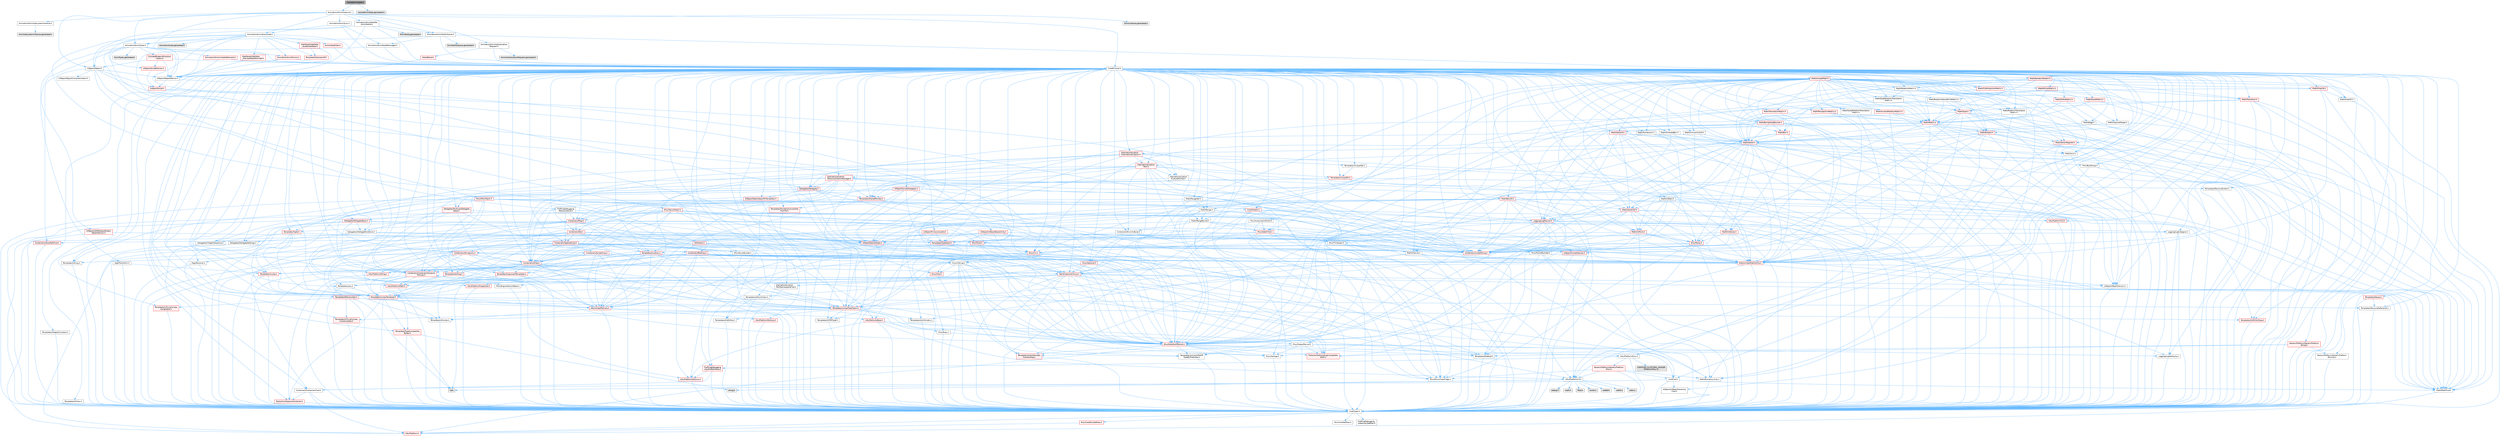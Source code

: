digraph "CachedAnimData.h"
{
 // INTERACTIVE_SVG=YES
 // LATEX_PDF_SIZE
  bgcolor="transparent";
  edge [fontname=Helvetica,fontsize=10,labelfontname=Helvetica,labelfontsize=10];
  node [fontname=Helvetica,fontsize=10,shape=box,height=0.2,width=0.4];
  Node1 [id="Node000001",label="CachedAnimData.h",height=0.2,width=0.4,color="gray40", fillcolor="grey60", style="filled", fontcolor="black",tooltip=" "];
  Node1 -> Node2 [id="edge1_Node000001_Node000002",color="steelblue1",style="solid",tooltip=" "];
  Node2 [id="Node000002",label="Animation/AnimInstance.h",height=0.2,width=0.4,color="grey40", fillcolor="white", style="filled",URL="$df/da0/AnimInstance_8h.html",tooltip=" "];
  Node2 -> Node3 [id="edge2_Node000002_Node000003",color="steelblue1",style="solid",tooltip=" "];
  Node3 [id="Node000003",label="CoreMinimal.h",height=0.2,width=0.4,color="grey40", fillcolor="white", style="filled",URL="$d7/d67/CoreMinimal_8h.html",tooltip=" "];
  Node3 -> Node4 [id="edge3_Node000003_Node000004",color="steelblue1",style="solid",tooltip=" "];
  Node4 [id="Node000004",label="CoreTypes.h",height=0.2,width=0.4,color="grey40", fillcolor="white", style="filled",URL="$dc/dec/CoreTypes_8h.html",tooltip=" "];
  Node4 -> Node5 [id="edge4_Node000004_Node000005",color="steelblue1",style="solid",tooltip=" "];
  Node5 [id="Node000005",label="HAL/Platform.h",height=0.2,width=0.4,color="red", fillcolor="#FFF0F0", style="filled",URL="$d9/dd0/Platform_8h.html",tooltip=" "];
  Node4 -> Node15 [id="edge5_Node000004_Node000015",color="steelblue1",style="solid",tooltip=" "];
  Node15 [id="Node000015",label="ProfilingDebugging\l/UMemoryDefines.h",height=0.2,width=0.4,color="grey40", fillcolor="white", style="filled",URL="$d2/da2/UMemoryDefines_8h.html",tooltip=" "];
  Node4 -> Node16 [id="edge6_Node000004_Node000016",color="steelblue1",style="solid",tooltip=" "];
  Node16 [id="Node000016",label="Misc/CoreMiscDefines.h",height=0.2,width=0.4,color="red", fillcolor="#FFF0F0", style="filled",URL="$da/d38/CoreMiscDefines_8h.html",tooltip=" "];
  Node16 -> Node5 [id="edge7_Node000016_Node000005",color="steelblue1",style="solid",tooltip=" "];
  Node4 -> Node17 [id="edge8_Node000004_Node000017",color="steelblue1",style="solid",tooltip=" "];
  Node17 [id="Node000017",label="Misc/CoreDefines.h",height=0.2,width=0.4,color="grey40", fillcolor="white", style="filled",URL="$d3/dd2/CoreDefines_8h.html",tooltip=" "];
  Node3 -> Node18 [id="edge9_Node000003_Node000018",color="steelblue1",style="solid",tooltip=" "];
  Node18 [id="Node000018",label="CoreFwd.h",height=0.2,width=0.4,color="grey40", fillcolor="white", style="filled",URL="$d1/d1e/CoreFwd_8h.html",tooltip=" "];
  Node18 -> Node4 [id="edge10_Node000018_Node000004",color="steelblue1",style="solid",tooltip=" "];
  Node18 -> Node19 [id="edge11_Node000018_Node000019",color="steelblue1",style="solid",tooltip=" "];
  Node19 [id="Node000019",label="Containers/ContainersFwd.h",height=0.2,width=0.4,color="grey40", fillcolor="white", style="filled",URL="$d4/d0a/ContainersFwd_8h.html",tooltip=" "];
  Node19 -> Node5 [id="edge12_Node000019_Node000005",color="steelblue1",style="solid",tooltip=" "];
  Node19 -> Node4 [id="edge13_Node000019_Node000004",color="steelblue1",style="solid",tooltip=" "];
  Node19 -> Node20 [id="edge14_Node000019_Node000020",color="steelblue1",style="solid",tooltip=" "];
  Node20 [id="Node000020",label="Traits/IsContiguousContainer.h",height=0.2,width=0.4,color="red", fillcolor="#FFF0F0", style="filled",URL="$d5/d3c/IsContiguousContainer_8h.html",tooltip=" "];
  Node20 -> Node4 [id="edge15_Node000020_Node000004",color="steelblue1",style="solid",tooltip=" "];
  Node18 -> Node23 [id="edge16_Node000018_Node000023",color="steelblue1",style="solid",tooltip=" "];
  Node23 [id="Node000023",label="Math/MathFwd.h",height=0.2,width=0.4,color="grey40", fillcolor="white", style="filled",URL="$d2/d10/MathFwd_8h.html",tooltip=" "];
  Node23 -> Node5 [id="edge17_Node000023_Node000005",color="steelblue1",style="solid",tooltip=" "];
  Node18 -> Node24 [id="edge18_Node000018_Node000024",color="steelblue1",style="solid",tooltip=" "];
  Node24 [id="Node000024",label="UObject/UObjectHierarchy\lFwd.h",height=0.2,width=0.4,color="grey40", fillcolor="white", style="filled",URL="$d3/d13/UObjectHierarchyFwd_8h.html",tooltip=" "];
  Node3 -> Node24 [id="edge19_Node000003_Node000024",color="steelblue1",style="solid",tooltip=" "];
  Node3 -> Node19 [id="edge20_Node000003_Node000019",color="steelblue1",style="solid",tooltip=" "];
  Node3 -> Node25 [id="edge21_Node000003_Node000025",color="steelblue1",style="solid",tooltip=" "];
  Node25 [id="Node000025",label="Misc/VarArgs.h",height=0.2,width=0.4,color="grey40", fillcolor="white", style="filled",URL="$d5/d6f/VarArgs_8h.html",tooltip=" "];
  Node25 -> Node4 [id="edge22_Node000025_Node000004",color="steelblue1",style="solid",tooltip=" "];
  Node3 -> Node26 [id="edge23_Node000003_Node000026",color="steelblue1",style="solid",tooltip=" "];
  Node26 [id="Node000026",label="Logging/LogVerbosity.h",height=0.2,width=0.4,color="grey40", fillcolor="white", style="filled",URL="$d2/d8f/LogVerbosity_8h.html",tooltip=" "];
  Node26 -> Node4 [id="edge24_Node000026_Node000004",color="steelblue1",style="solid",tooltip=" "];
  Node3 -> Node27 [id="edge25_Node000003_Node000027",color="steelblue1",style="solid",tooltip=" "];
  Node27 [id="Node000027",label="Misc/OutputDevice.h",height=0.2,width=0.4,color="grey40", fillcolor="white", style="filled",URL="$d7/d32/OutputDevice_8h.html",tooltip=" "];
  Node27 -> Node18 [id="edge26_Node000027_Node000018",color="steelblue1",style="solid",tooltip=" "];
  Node27 -> Node4 [id="edge27_Node000027_Node000004",color="steelblue1",style="solid",tooltip=" "];
  Node27 -> Node26 [id="edge28_Node000027_Node000026",color="steelblue1",style="solid",tooltip=" "];
  Node27 -> Node25 [id="edge29_Node000027_Node000025",color="steelblue1",style="solid",tooltip=" "];
  Node27 -> Node28 [id="edge30_Node000027_Node000028",color="steelblue1",style="solid",tooltip=" "];
  Node28 [id="Node000028",label="Templates/IsArrayOrRefOf\lTypeByPredicate.h",height=0.2,width=0.4,color="grey40", fillcolor="white", style="filled",URL="$d6/da1/IsArrayOrRefOfTypeByPredicate_8h.html",tooltip=" "];
  Node28 -> Node4 [id="edge31_Node000028_Node000004",color="steelblue1",style="solid",tooltip=" "];
  Node27 -> Node29 [id="edge32_Node000027_Node000029",color="steelblue1",style="solid",tooltip=" "];
  Node29 [id="Node000029",label="Templates/IsValidVariadic\lFunctionArg.h",height=0.2,width=0.4,color="red", fillcolor="#FFF0F0", style="filled",URL="$d0/dc8/IsValidVariadicFunctionArg_8h.html",tooltip=" "];
  Node29 -> Node4 [id="edge33_Node000029_Node000004",color="steelblue1",style="solid",tooltip=" "];
  Node27 -> Node31 [id="edge34_Node000027_Node000031",color="steelblue1",style="solid",tooltip=" "];
  Node31 [id="Node000031",label="Traits/IsCharEncodingCompatible\lWith.h",height=0.2,width=0.4,color="red", fillcolor="#FFF0F0", style="filled",URL="$df/dd1/IsCharEncodingCompatibleWith_8h.html",tooltip=" "];
  Node3 -> Node33 [id="edge35_Node000003_Node000033",color="steelblue1",style="solid",tooltip=" "];
  Node33 [id="Node000033",label="HAL/PlatformCrt.h",height=0.2,width=0.4,color="grey40", fillcolor="white", style="filled",URL="$d8/d75/PlatformCrt_8h.html",tooltip=" "];
  Node33 -> Node34 [id="edge36_Node000033_Node000034",color="steelblue1",style="solid",tooltip=" "];
  Node34 [id="Node000034",label="new",height=0.2,width=0.4,color="grey60", fillcolor="#E0E0E0", style="filled",tooltip=" "];
  Node33 -> Node35 [id="edge37_Node000033_Node000035",color="steelblue1",style="solid",tooltip=" "];
  Node35 [id="Node000035",label="wchar.h",height=0.2,width=0.4,color="grey60", fillcolor="#E0E0E0", style="filled",tooltip=" "];
  Node33 -> Node36 [id="edge38_Node000033_Node000036",color="steelblue1",style="solid",tooltip=" "];
  Node36 [id="Node000036",label="stddef.h",height=0.2,width=0.4,color="grey60", fillcolor="#E0E0E0", style="filled",tooltip=" "];
  Node33 -> Node37 [id="edge39_Node000033_Node000037",color="steelblue1",style="solid",tooltip=" "];
  Node37 [id="Node000037",label="stdlib.h",height=0.2,width=0.4,color="grey60", fillcolor="#E0E0E0", style="filled",tooltip=" "];
  Node33 -> Node38 [id="edge40_Node000033_Node000038",color="steelblue1",style="solid",tooltip=" "];
  Node38 [id="Node000038",label="stdio.h",height=0.2,width=0.4,color="grey60", fillcolor="#E0E0E0", style="filled",tooltip=" "];
  Node33 -> Node39 [id="edge41_Node000033_Node000039",color="steelblue1",style="solid",tooltip=" "];
  Node39 [id="Node000039",label="stdarg.h",height=0.2,width=0.4,color="grey60", fillcolor="#E0E0E0", style="filled",tooltip=" "];
  Node33 -> Node40 [id="edge42_Node000033_Node000040",color="steelblue1",style="solid",tooltip=" "];
  Node40 [id="Node000040",label="math.h",height=0.2,width=0.4,color="grey60", fillcolor="#E0E0E0", style="filled",tooltip=" "];
  Node33 -> Node41 [id="edge43_Node000033_Node000041",color="steelblue1",style="solid",tooltip=" "];
  Node41 [id="Node000041",label="float.h",height=0.2,width=0.4,color="grey60", fillcolor="#E0E0E0", style="filled",tooltip=" "];
  Node33 -> Node42 [id="edge44_Node000033_Node000042",color="steelblue1",style="solid",tooltip=" "];
  Node42 [id="Node000042",label="string.h",height=0.2,width=0.4,color="grey60", fillcolor="#E0E0E0", style="filled",tooltip=" "];
  Node3 -> Node43 [id="edge45_Node000003_Node000043",color="steelblue1",style="solid",tooltip=" "];
  Node43 [id="Node000043",label="HAL/PlatformMisc.h",height=0.2,width=0.4,color="grey40", fillcolor="white", style="filled",URL="$d0/df5/PlatformMisc_8h.html",tooltip=" "];
  Node43 -> Node4 [id="edge46_Node000043_Node000004",color="steelblue1",style="solid",tooltip=" "];
  Node43 -> Node44 [id="edge47_Node000043_Node000044",color="steelblue1",style="solid",tooltip=" "];
  Node44 [id="Node000044",label="GenericPlatform/GenericPlatform\lMisc.h",height=0.2,width=0.4,color="red", fillcolor="#FFF0F0", style="filled",URL="$db/d9a/GenericPlatformMisc_8h.html",tooltip=" "];
  Node44 -> Node18 [id="edge48_Node000044_Node000018",color="steelblue1",style="solid",tooltip=" "];
  Node44 -> Node4 [id="edge49_Node000044_Node000004",color="steelblue1",style="solid",tooltip=" "];
  Node44 -> Node33 [id="edge50_Node000044_Node000033",color="steelblue1",style="solid",tooltip=" "];
  Node44 -> Node48 [id="edge51_Node000044_Node000048",color="steelblue1",style="solid",tooltip=" "];
  Node48 [id="Node000048",label="Math/NumericLimits.h",height=0.2,width=0.4,color="grey40", fillcolor="white", style="filled",URL="$df/d1b/NumericLimits_8h.html",tooltip=" "];
  Node48 -> Node4 [id="edge52_Node000048_Node000004",color="steelblue1",style="solid",tooltip=" "];
  Node44 -> Node50 [id="edge53_Node000044_Node000050",color="steelblue1",style="solid",tooltip=" "];
  Node50 [id="Node000050",label="Misc/EnumClassFlags.h",height=0.2,width=0.4,color="grey40", fillcolor="white", style="filled",URL="$d8/de7/EnumClassFlags_8h.html",tooltip=" "];
  Node43 -> Node53 [id="edge54_Node000043_Node000053",color="steelblue1",style="solid",tooltip=" "];
  Node53 [id="Node000053",label="COMPILED_PLATFORM_HEADER\l(PlatformMisc.h)",height=0.2,width=0.4,color="grey60", fillcolor="#E0E0E0", style="filled",tooltip=" "];
  Node43 -> Node54 [id="edge55_Node000043_Node000054",color="steelblue1",style="solid",tooltip=" "];
  Node54 [id="Node000054",label="ProfilingDebugging\l/CpuProfilerTrace.h",height=0.2,width=0.4,color="red", fillcolor="#FFF0F0", style="filled",URL="$da/dcb/CpuProfilerTrace_8h.html",tooltip=" "];
  Node54 -> Node4 [id="edge56_Node000054_Node000004",color="steelblue1",style="solid",tooltip=" "];
  Node54 -> Node19 [id="edge57_Node000054_Node000019",color="steelblue1",style="solid",tooltip=" "];
  Node54 -> Node55 [id="edge58_Node000054_Node000055",color="steelblue1",style="solid",tooltip=" "];
  Node55 [id="Node000055",label="HAL/PlatformAtomics.h",height=0.2,width=0.4,color="red", fillcolor="#FFF0F0", style="filled",URL="$d3/d36/PlatformAtomics_8h.html",tooltip=" "];
  Node55 -> Node4 [id="edge59_Node000055_Node000004",color="steelblue1",style="solid",tooltip=" "];
  Node3 -> Node62 [id="edge60_Node000003_Node000062",color="steelblue1",style="solid",tooltip=" "];
  Node62 [id="Node000062",label="Misc/AssertionMacros.h",height=0.2,width=0.4,color="red", fillcolor="#FFF0F0", style="filled",URL="$d0/dfa/AssertionMacros_8h.html",tooltip=" "];
  Node62 -> Node4 [id="edge61_Node000062_Node000004",color="steelblue1",style="solid",tooltip=" "];
  Node62 -> Node5 [id="edge62_Node000062_Node000005",color="steelblue1",style="solid",tooltip=" "];
  Node62 -> Node43 [id="edge63_Node000062_Node000043",color="steelblue1",style="solid",tooltip=" "];
  Node62 -> Node63 [id="edge64_Node000062_Node000063",color="steelblue1",style="solid",tooltip=" "];
  Node63 [id="Node000063",label="Templates/EnableIf.h",height=0.2,width=0.4,color="grey40", fillcolor="white", style="filled",URL="$d7/d60/EnableIf_8h.html",tooltip=" "];
  Node63 -> Node4 [id="edge65_Node000063_Node000004",color="steelblue1",style="solid",tooltip=" "];
  Node62 -> Node28 [id="edge66_Node000062_Node000028",color="steelblue1",style="solid",tooltip=" "];
  Node62 -> Node29 [id="edge67_Node000062_Node000029",color="steelblue1",style="solid",tooltip=" "];
  Node62 -> Node31 [id="edge68_Node000062_Node000031",color="steelblue1",style="solid",tooltip=" "];
  Node62 -> Node25 [id="edge69_Node000062_Node000025",color="steelblue1",style="solid",tooltip=" "];
  Node3 -> Node71 [id="edge70_Node000003_Node000071",color="steelblue1",style="solid",tooltip=" "];
  Node71 [id="Node000071",label="Templates/IsPointer.h",height=0.2,width=0.4,color="grey40", fillcolor="white", style="filled",URL="$d7/d05/IsPointer_8h.html",tooltip=" "];
  Node71 -> Node4 [id="edge71_Node000071_Node000004",color="steelblue1",style="solid",tooltip=" "];
  Node3 -> Node72 [id="edge72_Node000003_Node000072",color="steelblue1",style="solid",tooltip=" "];
  Node72 [id="Node000072",label="HAL/PlatformMemory.h",height=0.2,width=0.4,color="red", fillcolor="#FFF0F0", style="filled",URL="$de/d68/PlatformMemory_8h.html",tooltip=" "];
  Node72 -> Node4 [id="edge73_Node000072_Node000004",color="steelblue1",style="solid",tooltip=" "];
  Node3 -> Node55 [id="edge74_Node000003_Node000055",color="steelblue1",style="solid",tooltip=" "];
  Node3 -> Node77 [id="edge75_Node000003_Node000077",color="steelblue1",style="solid",tooltip=" "];
  Node77 [id="Node000077",label="Misc/Exec.h",height=0.2,width=0.4,color="grey40", fillcolor="white", style="filled",URL="$de/ddb/Exec_8h.html",tooltip=" "];
  Node77 -> Node4 [id="edge76_Node000077_Node000004",color="steelblue1",style="solid",tooltip=" "];
  Node77 -> Node62 [id="edge77_Node000077_Node000062",color="steelblue1",style="solid",tooltip=" "];
  Node3 -> Node78 [id="edge78_Node000003_Node000078",color="steelblue1",style="solid",tooltip=" "];
  Node78 [id="Node000078",label="HAL/MemoryBase.h",height=0.2,width=0.4,color="red", fillcolor="#FFF0F0", style="filled",URL="$d6/d9f/MemoryBase_8h.html",tooltip=" "];
  Node78 -> Node4 [id="edge79_Node000078_Node000004",color="steelblue1",style="solid",tooltip=" "];
  Node78 -> Node55 [id="edge80_Node000078_Node000055",color="steelblue1",style="solid",tooltip=" "];
  Node78 -> Node33 [id="edge81_Node000078_Node000033",color="steelblue1",style="solid",tooltip=" "];
  Node78 -> Node77 [id="edge82_Node000078_Node000077",color="steelblue1",style="solid",tooltip=" "];
  Node78 -> Node27 [id="edge83_Node000078_Node000027",color="steelblue1",style="solid",tooltip=" "];
  Node3 -> Node88 [id="edge84_Node000003_Node000088",color="steelblue1",style="solid",tooltip=" "];
  Node88 [id="Node000088",label="HAL/UnrealMemory.h",height=0.2,width=0.4,color="red", fillcolor="#FFF0F0", style="filled",URL="$d9/d96/UnrealMemory_8h.html",tooltip=" "];
  Node88 -> Node4 [id="edge85_Node000088_Node000004",color="steelblue1",style="solid",tooltip=" "];
  Node88 -> Node78 [id="edge86_Node000088_Node000078",color="steelblue1",style="solid",tooltip=" "];
  Node88 -> Node72 [id="edge87_Node000088_Node000072",color="steelblue1",style="solid",tooltip=" "];
  Node88 -> Node71 [id="edge88_Node000088_Node000071",color="steelblue1",style="solid",tooltip=" "];
  Node3 -> Node90 [id="edge89_Node000003_Node000090",color="steelblue1",style="solid",tooltip=" "];
  Node90 [id="Node000090",label="Templates/IsArithmetic.h",height=0.2,width=0.4,color="grey40", fillcolor="white", style="filled",URL="$d2/d5d/IsArithmetic_8h.html",tooltip=" "];
  Node90 -> Node4 [id="edge90_Node000090_Node000004",color="steelblue1",style="solid",tooltip=" "];
  Node3 -> Node84 [id="edge91_Node000003_Node000084",color="steelblue1",style="solid",tooltip=" "];
  Node84 [id="Node000084",label="Templates/AndOrNot.h",height=0.2,width=0.4,color="grey40", fillcolor="white", style="filled",URL="$db/d0a/AndOrNot_8h.html",tooltip=" "];
  Node84 -> Node4 [id="edge92_Node000084_Node000004",color="steelblue1",style="solid",tooltip=" "];
  Node3 -> Node91 [id="edge93_Node000003_Node000091",color="steelblue1",style="solid",tooltip=" "];
  Node91 [id="Node000091",label="Templates/IsPODType.h",height=0.2,width=0.4,color="grey40", fillcolor="white", style="filled",URL="$d7/db1/IsPODType_8h.html",tooltip=" "];
  Node91 -> Node4 [id="edge94_Node000091_Node000004",color="steelblue1",style="solid",tooltip=" "];
  Node3 -> Node92 [id="edge95_Node000003_Node000092",color="steelblue1",style="solid",tooltip=" "];
  Node92 [id="Node000092",label="Templates/IsUECoreType.h",height=0.2,width=0.4,color="red", fillcolor="#FFF0F0", style="filled",URL="$d1/db8/IsUECoreType_8h.html",tooltip=" "];
  Node92 -> Node4 [id="edge96_Node000092_Node000004",color="steelblue1",style="solid",tooltip=" "];
  Node3 -> Node85 [id="edge97_Node000003_Node000085",color="steelblue1",style="solid",tooltip=" "];
  Node85 [id="Node000085",label="Templates/IsTriviallyCopy\lConstructible.h",height=0.2,width=0.4,color="red", fillcolor="#FFF0F0", style="filled",URL="$d3/d78/IsTriviallyCopyConstructible_8h.html",tooltip=" "];
  Node85 -> Node4 [id="edge98_Node000085_Node000004",color="steelblue1",style="solid",tooltip=" "];
  Node3 -> Node93 [id="edge99_Node000003_Node000093",color="steelblue1",style="solid",tooltip=" "];
  Node93 [id="Node000093",label="Templates/UnrealTypeTraits.h",height=0.2,width=0.4,color="red", fillcolor="#FFF0F0", style="filled",URL="$d2/d2d/UnrealTypeTraits_8h.html",tooltip=" "];
  Node93 -> Node4 [id="edge100_Node000093_Node000004",color="steelblue1",style="solid",tooltip=" "];
  Node93 -> Node71 [id="edge101_Node000093_Node000071",color="steelblue1",style="solid",tooltip=" "];
  Node93 -> Node62 [id="edge102_Node000093_Node000062",color="steelblue1",style="solid",tooltip=" "];
  Node93 -> Node84 [id="edge103_Node000093_Node000084",color="steelblue1",style="solid",tooltip=" "];
  Node93 -> Node63 [id="edge104_Node000093_Node000063",color="steelblue1",style="solid",tooltip=" "];
  Node93 -> Node90 [id="edge105_Node000093_Node000090",color="steelblue1",style="solid",tooltip=" "];
  Node93 -> Node91 [id="edge106_Node000093_Node000091",color="steelblue1",style="solid",tooltip=" "];
  Node93 -> Node92 [id="edge107_Node000093_Node000092",color="steelblue1",style="solid",tooltip=" "];
  Node93 -> Node85 [id="edge108_Node000093_Node000085",color="steelblue1",style="solid",tooltip=" "];
  Node3 -> Node63 [id="edge109_Node000003_Node000063",color="steelblue1",style="solid",tooltip=" "];
  Node3 -> Node95 [id="edge110_Node000003_Node000095",color="steelblue1",style="solid",tooltip=" "];
  Node95 [id="Node000095",label="Templates/RemoveReference.h",height=0.2,width=0.4,color="grey40", fillcolor="white", style="filled",URL="$da/dbe/RemoveReference_8h.html",tooltip=" "];
  Node95 -> Node4 [id="edge111_Node000095_Node000004",color="steelblue1",style="solid",tooltip=" "];
  Node3 -> Node96 [id="edge112_Node000003_Node000096",color="steelblue1",style="solid",tooltip=" "];
  Node96 [id="Node000096",label="Templates/IntegralConstant.h",height=0.2,width=0.4,color="grey40", fillcolor="white", style="filled",URL="$db/d1b/IntegralConstant_8h.html",tooltip=" "];
  Node96 -> Node4 [id="edge113_Node000096_Node000004",color="steelblue1",style="solid",tooltip=" "];
  Node3 -> Node97 [id="edge114_Node000003_Node000097",color="steelblue1",style="solid",tooltip=" "];
  Node97 [id="Node000097",label="Templates/IsClass.h",height=0.2,width=0.4,color="grey40", fillcolor="white", style="filled",URL="$db/dcb/IsClass_8h.html",tooltip=" "];
  Node97 -> Node4 [id="edge115_Node000097_Node000004",color="steelblue1",style="solid",tooltip=" "];
  Node3 -> Node98 [id="edge116_Node000003_Node000098",color="steelblue1",style="solid",tooltip=" "];
  Node98 [id="Node000098",label="Templates/TypeCompatible\lBytes.h",height=0.2,width=0.4,color="red", fillcolor="#FFF0F0", style="filled",URL="$df/d0a/TypeCompatibleBytes_8h.html",tooltip=" "];
  Node98 -> Node4 [id="edge117_Node000098_Node000004",color="steelblue1",style="solid",tooltip=" "];
  Node98 -> Node42 [id="edge118_Node000098_Node000042",color="steelblue1",style="solid",tooltip=" "];
  Node98 -> Node34 [id="edge119_Node000098_Node000034",color="steelblue1",style="solid",tooltip=" "];
  Node3 -> Node20 [id="edge120_Node000003_Node000020",color="steelblue1",style="solid",tooltip=" "];
  Node3 -> Node99 [id="edge121_Node000003_Node000099",color="steelblue1",style="solid",tooltip=" "];
  Node99 [id="Node000099",label="Templates/UnrealTemplate.h",height=0.2,width=0.4,color="red", fillcolor="#FFF0F0", style="filled",URL="$d4/d24/UnrealTemplate_8h.html",tooltip=" "];
  Node99 -> Node4 [id="edge122_Node000099_Node000004",color="steelblue1",style="solid",tooltip=" "];
  Node99 -> Node71 [id="edge123_Node000099_Node000071",color="steelblue1",style="solid",tooltip=" "];
  Node99 -> Node88 [id="edge124_Node000099_Node000088",color="steelblue1",style="solid",tooltip=" "];
  Node99 -> Node93 [id="edge125_Node000099_Node000093",color="steelblue1",style="solid",tooltip=" "];
  Node99 -> Node95 [id="edge126_Node000099_Node000095",color="steelblue1",style="solid",tooltip=" "];
  Node99 -> Node98 [id="edge127_Node000099_Node000098",color="steelblue1",style="solid",tooltip=" "];
  Node99 -> Node20 [id="edge128_Node000099_Node000020",color="steelblue1",style="solid",tooltip=" "];
  Node3 -> Node48 [id="edge129_Node000003_Node000048",color="steelblue1",style="solid",tooltip=" "];
  Node3 -> Node103 [id="edge130_Node000003_Node000103",color="steelblue1",style="solid",tooltip=" "];
  Node103 [id="Node000103",label="HAL/PlatformMath.h",height=0.2,width=0.4,color="red", fillcolor="#FFF0F0", style="filled",URL="$dc/d53/PlatformMath_8h.html",tooltip=" "];
  Node103 -> Node4 [id="edge131_Node000103_Node000004",color="steelblue1",style="solid",tooltip=" "];
  Node3 -> Node86 [id="edge132_Node000003_Node000086",color="steelblue1",style="solid",tooltip=" "];
  Node86 [id="Node000086",label="Templates/IsTriviallyCopy\lAssignable.h",height=0.2,width=0.4,color="red", fillcolor="#FFF0F0", style="filled",URL="$d2/df2/IsTriviallyCopyAssignable_8h.html",tooltip=" "];
  Node86 -> Node4 [id="edge133_Node000086_Node000004",color="steelblue1",style="solid",tooltip=" "];
  Node3 -> Node111 [id="edge134_Node000003_Node000111",color="steelblue1",style="solid",tooltip=" "];
  Node111 [id="Node000111",label="Templates/MemoryOps.h",height=0.2,width=0.4,color="red", fillcolor="#FFF0F0", style="filled",URL="$db/dea/MemoryOps_8h.html",tooltip=" "];
  Node111 -> Node4 [id="edge135_Node000111_Node000004",color="steelblue1",style="solid",tooltip=" "];
  Node111 -> Node88 [id="edge136_Node000111_Node000088",color="steelblue1",style="solid",tooltip=" "];
  Node111 -> Node86 [id="edge137_Node000111_Node000086",color="steelblue1",style="solid",tooltip=" "];
  Node111 -> Node85 [id="edge138_Node000111_Node000085",color="steelblue1",style="solid",tooltip=" "];
  Node111 -> Node93 [id="edge139_Node000111_Node000093",color="steelblue1",style="solid",tooltip=" "];
  Node111 -> Node34 [id="edge140_Node000111_Node000034",color="steelblue1",style="solid",tooltip=" "];
  Node3 -> Node112 [id="edge141_Node000003_Node000112",color="steelblue1",style="solid",tooltip=" "];
  Node112 [id="Node000112",label="Containers/ContainerAllocation\lPolicies.h",height=0.2,width=0.4,color="red", fillcolor="#FFF0F0", style="filled",URL="$d7/dff/ContainerAllocationPolicies_8h.html",tooltip=" "];
  Node112 -> Node4 [id="edge142_Node000112_Node000004",color="steelblue1",style="solid",tooltip=" "];
  Node112 -> Node112 [id="edge143_Node000112_Node000112",color="steelblue1",style="solid",tooltip=" "];
  Node112 -> Node103 [id="edge144_Node000112_Node000103",color="steelblue1",style="solid",tooltip=" "];
  Node112 -> Node88 [id="edge145_Node000112_Node000088",color="steelblue1",style="solid",tooltip=" "];
  Node112 -> Node48 [id="edge146_Node000112_Node000048",color="steelblue1",style="solid",tooltip=" "];
  Node112 -> Node62 [id="edge147_Node000112_Node000062",color="steelblue1",style="solid",tooltip=" "];
  Node112 -> Node111 [id="edge148_Node000112_Node000111",color="steelblue1",style="solid",tooltip=" "];
  Node112 -> Node98 [id="edge149_Node000112_Node000098",color="steelblue1",style="solid",tooltip=" "];
  Node3 -> Node115 [id="edge150_Node000003_Node000115",color="steelblue1",style="solid",tooltip=" "];
  Node115 [id="Node000115",label="Templates/IsEnumClass.h",height=0.2,width=0.4,color="grey40", fillcolor="white", style="filled",URL="$d7/d15/IsEnumClass_8h.html",tooltip=" "];
  Node115 -> Node4 [id="edge151_Node000115_Node000004",color="steelblue1",style="solid",tooltip=" "];
  Node115 -> Node84 [id="edge152_Node000115_Node000084",color="steelblue1",style="solid",tooltip=" "];
  Node3 -> Node116 [id="edge153_Node000003_Node000116",color="steelblue1",style="solid",tooltip=" "];
  Node116 [id="Node000116",label="HAL/PlatformProperties.h",height=0.2,width=0.4,color="red", fillcolor="#FFF0F0", style="filled",URL="$d9/db0/PlatformProperties_8h.html",tooltip=" "];
  Node116 -> Node4 [id="edge154_Node000116_Node000004",color="steelblue1",style="solid",tooltip=" "];
  Node3 -> Node119 [id="edge155_Node000003_Node000119",color="steelblue1",style="solid",tooltip=" "];
  Node119 [id="Node000119",label="Misc/EngineVersionBase.h",height=0.2,width=0.4,color="grey40", fillcolor="white", style="filled",URL="$d5/d2b/EngineVersionBase_8h.html",tooltip=" "];
  Node119 -> Node4 [id="edge156_Node000119_Node000004",color="steelblue1",style="solid",tooltip=" "];
  Node3 -> Node120 [id="edge157_Node000003_Node000120",color="steelblue1",style="solid",tooltip=" "];
  Node120 [id="Node000120",label="Internationalization\l/TextNamespaceFwd.h",height=0.2,width=0.4,color="grey40", fillcolor="white", style="filled",URL="$d8/d97/TextNamespaceFwd_8h.html",tooltip=" "];
  Node120 -> Node4 [id="edge158_Node000120_Node000004",color="steelblue1",style="solid",tooltip=" "];
  Node3 -> Node121 [id="edge159_Node000003_Node000121",color="steelblue1",style="solid",tooltip=" "];
  Node121 [id="Node000121",label="Serialization/Archive.h",height=0.2,width=0.4,color="red", fillcolor="#FFF0F0", style="filled",URL="$d7/d3b/Archive_8h.html",tooltip=" "];
  Node121 -> Node18 [id="edge160_Node000121_Node000018",color="steelblue1",style="solid",tooltip=" "];
  Node121 -> Node4 [id="edge161_Node000121_Node000004",color="steelblue1",style="solid",tooltip=" "];
  Node121 -> Node116 [id="edge162_Node000121_Node000116",color="steelblue1",style="solid",tooltip=" "];
  Node121 -> Node120 [id="edge163_Node000121_Node000120",color="steelblue1",style="solid",tooltip=" "];
  Node121 -> Node23 [id="edge164_Node000121_Node000023",color="steelblue1",style="solid",tooltip=" "];
  Node121 -> Node62 [id="edge165_Node000121_Node000062",color="steelblue1",style="solid",tooltip=" "];
  Node121 -> Node119 [id="edge166_Node000121_Node000119",color="steelblue1",style="solid",tooltip=" "];
  Node121 -> Node25 [id="edge167_Node000121_Node000025",color="steelblue1",style="solid",tooltip=" "];
  Node121 -> Node63 [id="edge168_Node000121_Node000063",color="steelblue1",style="solid",tooltip=" "];
  Node121 -> Node28 [id="edge169_Node000121_Node000028",color="steelblue1",style="solid",tooltip=" "];
  Node121 -> Node115 [id="edge170_Node000121_Node000115",color="steelblue1",style="solid",tooltip=" "];
  Node121 -> Node29 [id="edge171_Node000121_Node000029",color="steelblue1",style="solid",tooltip=" "];
  Node121 -> Node99 [id="edge172_Node000121_Node000099",color="steelblue1",style="solid",tooltip=" "];
  Node121 -> Node31 [id="edge173_Node000121_Node000031",color="steelblue1",style="solid",tooltip=" "];
  Node121 -> Node124 [id="edge174_Node000121_Node000124",color="steelblue1",style="solid",tooltip=" "];
  Node124 [id="Node000124",label="UObject/ObjectVersion.h",height=0.2,width=0.4,color="grey40", fillcolor="white", style="filled",URL="$da/d63/ObjectVersion_8h.html",tooltip=" "];
  Node124 -> Node4 [id="edge175_Node000124_Node000004",color="steelblue1",style="solid",tooltip=" "];
  Node3 -> Node125 [id="edge176_Node000003_Node000125",color="steelblue1",style="solid",tooltip=" "];
  Node125 [id="Node000125",label="Templates/Less.h",height=0.2,width=0.4,color="grey40", fillcolor="white", style="filled",URL="$de/dc8/Less_8h.html",tooltip=" "];
  Node125 -> Node4 [id="edge177_Node000125_Node000004",color="steelblue1",style="solid",tooltip=" "];
  Node125 -> Node99 [id="edge178_Node000125_Node000099",color="steelblue1",style="solid",tooltip=" "];
  Node3 -> Node126 [id="edge179_Node000003_Node000126",color="steelblue1",style="solid",tooltip=" "];
  Node126 [id="Node000126",label="Templates/Sorting.h",height=0.2,width=0.4,color="red", fillcolor="#FFF0F0", style="filled",URL="$d3/d9e/Sorting_8h.html",tooltip=" "];
  Node126 -> Node4 [id="edge180_Node000126_Node000004",color="steelblue1",style="solid",tooltip=" "];
  Node126 -> Node103 [id="edge181_Node000126_Node000103",color="steelblue1",style="solid",tooltip=" "];
  Node126 -> Node125 [id="edge182_Node000126_Node000125",color="steelblue1",style="solid",tooltip=" "];
  Node3 -> Node137 [id="edge183_Node000003_Node000137",color="steelblue1",style="solid",tooltip=" "];
  Node137 [id="Node000137",label="Misc/Char.h",height=0.2,width=0.4,color="red", fillcolor="#FFF0F0", style="filled",URL="$d0/d58/Char_8h.html",tooltip=" "];
  Node137 -> Node4 [id="edge184_Node000137_Node000004",color="steelblue1",style="solid",tooltip=" "];
  Node3 -> Node140 [id="edge185_Node000003_Node000140",color="steelblue1",style="solid",tooltip=" "];
  Node140 [id="Node000140",label="GenericPlatform/GenericPlatform\lStricmp.h",height=0.2,width=0.4,color="grey40", fillcolor="white", style="filled",URL="$d2/d86/GenericPlatformStricmp_8h.html",tooltip=" "];
  Node140 -> Node4 [id="edge186_Node000140_Node000004",color="steelblue1",style="solid",tooltip=" "];
  Node3 -> Node141 [id="edge187_Node000003_Node000141",color="steelblue1",style="solid",tooltip=" "];
  Node141 [id="Node000141",label="GenericPlatform/GenericPlatform\lString.h",height=0.2,width=0.4,color="red", fillcolor="#FFF0F0", style="filled",URL="$dd/d20/GenericPlatformString_8h.html",tooltip=" "];
  Node141 -> Node4 [id="edge188_Node000141_Node000004",color="steelblue1",style="solid",tooltip=" "];
  Node141 -> Node140 [id="edge189_Node000141_Node000140",color="steelblue1",style="solid",tooltip=" "];
  Node141 -> Node63 [id="edge190_Node000141_Node000063",color="steelblue1",style="solid",tooltip=" "];
  Node141 -> Node31 [id="edge191_Node000141_Node000031",color="steelblue1",style="solid",tooltip=" "];
  Node3 -> Node74 [id="edge192_Node000003_Node000074",color="steelblue1",style="solid",tooltip=" "];
  Node74 [id="Node000074",label="HAL/PlatformString.h",height=0.2,width=0.4,color="red", fillcolor="#FFF0F0", style="filled",URL="$db/db5/PlatformString_8h.html",tooltip=" "];
  Node74 -> Node4 [id="edge193_Node000074_Node000004",color="steelblue1",style="solid",tooltip=" "];
  Node3 -> Node144 [id="edge194_Node000003_Node000144",color="steelblue1",style="solid",tooltip=" "];
  Node144 [id="Node000144",label="Misc/CString.h",height=0.2,width=0.4,color="grey40", fillcolor="white", style="filled",URL="$d2/d49/CString_8h.html",tooltip=" "];
  Node144 -> Node4 [id="edge195_Node000144_Node000004",color="steelblue1",style="solid",tooltip=" "];
  Node144 -> Node33 [id="edge196_Node000144_Node000033",color="steelblue1",style="solid",tooltip=" "];
  Node144 -> Node74 [id="edge197_Node000144_Node000074",color="steelblue1",style="solid",tooltip=" "];
  Node144 -> Node62 [id="edge198_Node000144_Node000062",color="steelblue1",style="solid",tooltip=" "];
  Node144 -> Node137 [id="edge199_Node000144_Node000137",color="steelblue1",style="solid",tooltip=" "];
  Node144 -> Node25 [id="edge200_Node000144_Node000025",color="steelblue1",style="solid",tooltip=" "];
  Node144 -> Node28 [id="edge201_Node000144_Node000028",color="steelblue1",style="solid",tooltip=" "];
  Node144 -> Node29 [id="edge202_Node000144_Node000029",color="steelblue1",style="solid",tooltip=" "];
  Node144 -> Node31 [id="edge203_Node000144_Node000031",color="steelblue1",style="solid",tooltip=" "];
  Node3 -> Node145 [id="edge204_Node000003_Node000145",color="steelblue1",style="solid",tooltip=" "];
  Node145 [id="Node000145",label="Misc/Crc.h",height=0.2,width=0.4,color="red", fillcolor="#FFF0F0", style="filled",URL="$d4/dd2/Crc_8h.html",tooltip=" "];
  Node145 -> Node4 [id="edge205_Node000145_Node000004",color="steelblue1",style="solid",tooltip=" "];
  Node145 -> Node74 [id="edge206_Node000145_Node000074",color="steelblue1",style="solid",tooltip=" "];
  Node145 -> Node62 [id="edge207_Node000145_Node000062",color="steelblue1",style="solid",tooltip=" "];
  Node145 -> Node144 [id="edge208_Node000145_Node000144",color="steelblue1",style="solid",tooltip=" "];
  Node145 -> Node137 [id="edge209_Node000145_Node000137",color="steelblue1",style="solid",tooltip=" "];
  Node145 -> Node93 [id="edge210_Node000145_Node000093",color="steelblue1",style="solid",tooltip=" "];
  Node3 -> Node136 [id="edge211_Node000003_Node000136",color="steelblue1",style="solid",tooltip=" "];
  Node136 [id="Node000136",label="Math/UnrealMathUtility.h",height=0.2,width=0.4,color="red", fillcolor="#FFF0F0", style="filled",URL="$db/db8/UnrealMathUtility_8h.html",tooltip=" "];
  Node136 -> Node4 [id="edge212_Node000136_Node000004",color="steelblue1",style="solid",tooltip=" "];
  Node136 -> Node62 [id="edge213_Node000136_Node000062",color="steelblue1",style="solid",tooltip=" "];
  Node136 -> Node103 [id="edge214_Node000136_Node000103",color="steelblue1",style="solid",tooltip=" "];
  Node136 -> Node23 [id="edge215_Node000136_Node000023",color="steelblue1",style="solid",tooltip=" "];
  Node3 -> Node146 [id="edge216_Node000003_Node000146",color="steelblue1",style="solid",tooltip=" "];
  Node146 [id="Node000146",label="Containers/UnrealString.h",height=0.2,width=0.4,color="red", fillcolor="#FFF0F0", style="filled",URL="$d5/dba/UnrealString_8h.html",tooltip=" "];
  Node3 -> Node150 [id="edge217_Node000003_Node000150",color="steelblue1",style="solid",tooltip=" "];
  Node150 [id="Node000150",label="Containers/Array.h",height=0.2,width=0.4,color="red", fillcolor="#FFF0F0", style="filled",URL="$df/dd0/Array_8h.html",tooltip=" "];
  Node150 -> Node4 [id="edge218_Node000150_Node000004",color="steelblue1",style="solid",tooltip=" "];
  Node150 -> Node62 [id="edge219_Node000150_Node000062",color="steelblue1",style="solid",tooltip=" "];
  Node150 -> Node88 [id="edge220_Node000150_Node000088",color="steelblue1",style="solid",tooltip=" "];
  Node150 -> Node93 [id="edge221_Node000150_Node000093",color="steelblue1",style="solid",tooltip=" "];
  Node150 -> Node99 [id="edge222_Node000150_Node000099",color="steelblue1",style="solid",tooltip=" "];
  Node150 -> Node112 [id="edge223_Node000150_Node000112",color="steelblue1",style="solid",tooltip=" "];
  Node150 -> Node121 [id="edge224_Node000150_Node000121",color="steelblue1",style="solid",tooltip=" "];
  Node150 -> Node129 [id="edge225_Node000150_Node000129",color="steelblue1",style="solid",tooltip=" "];
  Node129 [id="Node000129",label="Templates/Invoke.h",height=0.2,width=0.4,color="red", fillcolor="#FFF0F0", style="filled",URL="$d7/deb/Invoke_8h.html",tooltip=" "];
  Node129 -> Node4 [id="edge226_Node000129_Node000004",color="steelblue1",style="solid",tooltip=" "];
  Node129 -> Node99 [id="edge227_Node000129_Node000099",color="steelblue1",style="solid",tooltip=" "];
  Node150 -> Node125 [id="edge228_Node000150_Node000125",color="steelblue1",style="solid",tooltip=" "];
  Node150 -> Node126 [id="edge229_Node000150_Node000126",color="steelblue1",style="solid",tooltip=" "];
  Node150 -> Node173 [id="edge230_Node000150_Node000173",color="steelblue1",style="solid",tooltip=" "];
  Node173 [id="Node000173",label="Templates/AlignmentTemplates.h",height=0.2,width=0.4,color="red", fillcolor="#FFF0F0", style="filled",URL="$dd/d32/AlignmentTemplates_8h.html",tooltip=" "];
  Node173 -> Node4 [id="edge231_Node000173_Node000004",color="steelblue1",style="solid",tooltip=" "];
  Node173 -> Node71 [id="edge232_Node000173_Node000071",color="steelblue1",style="solid",tooltip=" "];
  Node3 -> Node174 [id="edge233_Node000003_Node000174",color="steelblue1",style="solid",tooltip=" "];
  Node174 [id="Node000174",label="Misc/FrameNumber.h",height=0.2,width=0.4,color="grey40", fillcolor="white", style="filled",URL="$dd/dbd/FrameNumber_8h.html",tooltip=" "];
  Node174 -> Node4 [id="edge234_Node000174_Node000004",color="steelblue1",style="solid",tooltip=" "];
  Node174 -> Node48 [id="edge235_Node000174_Node000048",color="steelblue1",style="solid",tooltip=" "];
  Node174 -> Node136 [id="edge236_Node000174_Node000136",color="steelblue1",style="solid",tooltip=" "];
  Node174 -> Node63 [id="edge237_Node000174_Node000063",color="steelblue1",style="solid",tooltip=" "];
  Node174 -> Node93 [id="edge238_Node000174_Node000093",color="steelblue1",style="solid",tooltip=" "];
  Node3 -> Node175 [id="edge239_Node000003_Node000175",color="steelblue1",style="solid",tooltip=" "];
  Node175 [id="Node000175",label="Misc/Timespan.h",height=0.2,width=0.4,color="grey40", fillcolor="white", style="filled",URL="$da/dd9/Timespan_8h.html",tooltip=" "];
  Node175 -> Node4 [id="edge240_Node000175_Node000004",color="steelblue1",style="solid",tooltip=" "];
  Node175 -> Node176 [id="edge241_Node000175_Node000176",color="steelblue1",style="solid",tooltip=" "];
  Node176 [id="Node000176",label="Math/Interval.h",height=0.2,width=0.4,color="grey40", fillcolor="white", style="filled",URL="$d1/d55/Interval_8h.html",tooltip=" "];
  Node176 -> Node4 [id="edge242_Node000176_Node000004",color="steelblue1",style="solid",tooltip=" "];
  Node176 -> Node90 [id="edge243_Node000176_Node000090",color="steelblue1",style="solid",tooltip=" "];
  Node176 -> Node93 [id="edge244_Node000176_Node000093",color="steelblue1",style="solid",tooltip=" "];
  Node176 -> Node48 [id="edge245_Node000176_Node000048",color="steelblue1",style="solid",tooltip=" "];
  Node176 -> Node136 [id="edge246_Node000176_Node000136",color="steelblue1",style="solid",tooltip=" "];
  Node175 -> Node136 [id="edge247_Node000175_Node000136",color="steelblue1",style="solid",tooltip=" "];
  Node175 -> Node62 [id="edge248_Node000175_Node000062",color="steelblue1",style="solid",tooltip=" "];
  Node3 -> Node177 [id="edge249_Node000003_Node000177",color="steelblue1",style="solid",tooltip=" "];
  Node177 [id="Node000177",label="Containers/StringConv.h",height=0.2,width=0.4,color="red", fillcolor="#FFF0F0", style="filled",URL="$d3/ddf/StringConv_8h.html",tooltip=" "];
  Node177 -> Node4 [id="edge250_Node000177_Node000004",color="steelblue1",style="solid",tooltip=" "];
  Node177 -> Node62 [id="edge251_Node000177_Node000062",color="steelblue1",style="solid",tooltip=" "];
  Node177 -> Node112 [id="edge252_Node000177_Node000112",color="steelblue1",style="solid",tooltip=" "];
  Node177 -> Node150 [id="edge253_Node000177_Node000150",color="steelblue1",style="solid",tooltip=" "];
  Node177 -> Node144 [id="edge254_Node000177_Node000144",color="steelblue1",style="solid",tooltip=" "];
  Node177 -> Node178 [id="edge255_Node000177_Node000178",color="steelblue1",style="solid",tooltip=" "];
  Node178 [id="Node000178",label="Templates/IsArray.h",height=0.2,width=0.4,color="grey40", fillcolor="white", style="filled",URL="$d8/d8d/IsArray_8h.html",tooltip=" "];
  Node178 -> Node4 [id="edge256_Node000178_Node000004",color="steelblue1",style="solid",tooltip=" "];
  Node177 -> Node99 [id="edge257_Node000177_Node000099",color="steelblue1",style="solid",tooltip=" "];
  Node177 -> Node93 [id="edge258_Node000177_Node000093",color="steelblue1",style="solid",tooltip=" "];
  Node177 -> Node31 [id="edge259_Node000177_Node000031",color="steelblue1",style="solid",tooltip=" "];
  Node177 -> Node20 [id="edge260_Node000177_Node000020",color="steelblue1",style="solid",tooltip=" "];
  Node3 -> Node179 [id="edge261_Node000003_Node000179",color="steelblue1",style="solid",tooltip=" "];
  Node179 [id="Node000179",label="UObject/UnrealNames.h",height=0.2,width=0.4,color="red", fillcolor="#FFF0F0", style="filled",URL="$d8/db1/UnrealNames_8h.html",tooltip=" "];
  Node179 -> Node4 [id="edge262_Node000179_Node000004",color="steelblue1",style="solid",tooltip=" "];
  Node3 -> Node181 [id="edge263_Node000003_Node000181",color="steelblue1",style="solid",tooltip=" "];
  Node181 [id="Node000181",label="UObject/NameTypes.h",height=0.2,width=0.4,color="red", fillcolor="#FFF0F0", style="filled",URL="$d6/d35/NameTypes_8h.html",tooltip=" "];
  Node181 -> Node4 [id="edge264_Node000181_Node000004",color="steelblue1",style="solid",tooltip=" "];
  Node181 -> Node62 [id="edge265_Node000181_Node000062",color="steelblue1",style="solid",tooltip=" "];
  Node181 -> Node88 [id="edge266_Node000181_Node000088",color="steelblue1",style="solid",tooltip=" "];
  Node181 -> Node93 [id="edge267_Node000181_Node000093",color="steelblue1",style="solid",tooltip=" "];
  Node181 -> Node99 [id="edge268_Node000181_Node000099",color="steelblue1",style="solid",tooltip=" "];
  Node181 -> Node146 [id="edge269_Node000181_Node000146",color="steelblue1",style="solid",tooltip=" "];
  Node181 -> Node177 [id="edge270_Node000181_Node000177",color="steelblue1",style="solid",tooltip=" "];
  Node181 -> Node179 [id="edge271_Node000181_Node000179",color="steelblue1",style="solid",tooltip=" "];
  Node3 -> Node189 [id="edge272_Node000003_Node000189",color="steelblue1",style="solid",tooltip=" "];
  Node189 [id="Node000189",label="Misc/Parse.h",height=0.2,width=0.4,color="red", fillcolor="#FFF0F0", style="filled",URL="$dc/d71/Parse_8h.html",tooltip=" "];
  Node189 -> Node146 [id="edge273_Node000189_Node000146",color="steelblue1",style="solid",tooltip=" "];
  Node189 -> Node4 [id="edge274_Node000189_Node000004",color="steelblue1",style="solid",tooltip=" "];
  Node189 -> Node33 [id="edge275_Node000189_Node000033",color="steelblue1",style="solid",tooltip=" "];
  Node189 -> Node50 [id="edge276_Node000189_Node000050",color="steelblue1",style="solid",tooltip=" "];
  Node189 -> Node190 [id="edge277_Node000189_Node000190",color="steelblue1",style="solid",tooltip=" "];
  Node190 [id="Node000190",label="Templates/Function.h",height=0.2,width=0.4,color="red", fillcolor="#FFF0F0", style="filled",URL="$df/df5/Function_8h.html",tooltip=" "];
  Node190 -> Node4 [id="edge278_Node000190_Node000004",color="steelblue1",style="solid",tooltip=" "];
  Node190 -> Node62 [id="edge279_Node000190_Node000062",color="steelblue1",style="solid",tooltip=" "];
  Node190 -> Node88 [id="edge280_Node000190_Node000088",color="steelblue1",style="solid",tooltip=" "];
  Node190 -> Node93 [id="edge281_Node000190_Node000093",color="steelblue1",style="solid",tooltip=" "];
  Node190 -> Node129 [id="edge282_Node000190_Node000129",color="steelblue1",style="solid",tooltip=" "];
  Node190 -> Node99 [id="edge283_Node000190_Node000099",color="steelblue1",style="solid",tooltip=" "];
  Node190 -> Node136 [id="edge284_Node000190_Node000136",color="steelblue1",style="solid",tooltip=" "];
  Node190 -> Node34 [id="edge285_Node000190_Node000034",color="steelblue1",style="solid",tooltip=" "];
  Node3 -> Node173 [id="edge286_Node000003_Node000173",color="steelblue1",style="solid",tooltip=" "];
  Node3 -> Node192 [id="edge287_Node000003_Node000192",color="steelblue1",style="solid",tooltip=" "];
  Node192 [id="Node000192",label="Misc/StructBuilder.h",height=0.2,width=0.4,color="grey40", fillcolor="white", style="filled",URL="$d9/db3/StructBuilder_8h.html",tooltip=" "];
  Node192 -> Node4 [id="edge288_Node000192_Node000004",color="steelblue1",style="solid",tooltip=" "];
  Node192 -> Node136 [id="edge289_Node000192_Node000136",color="steelblue1",style="solid",tooltip=" "];
  Node192 -> Node173 [id="edge290_Node000192_Node000173",color="steelblue1",style="solid",tooltip=" "];
  Node3 -> Node105 [id="edge291_Node000003_Node000105",color="steelblue1",style="solid",tooltip=" "];
  Node105 [id="Node000105",label="Templates/Decay.h",height=0.2,width=0.4,color="red", fillcolor="#FFF0F0", style="filled",URL="$dd/d0f/Decay_8h.html",tooltip=" "];
  Node105 -> Node4 [id="edge292_Node000105_Node000004",color="steelblue1",style="solid",tooltip=" "];
  Node105 -> Node95 [id="edge293_Node000105_Node000095",color="steelblue1",style="solid",tooltip=" "];
  Node3 -> Node193 [id="edge294_Node000003_Node000193",color="steelblue1",style="solid",tooltip=" "];
  Node193 [id="Node000193",label="Templates/PointerIsConvertible\lFromTo.h",height=0.2,width=0.4,color="red", fillcolor="#FFF0F0", style="filled",URL="$d6/d65/PointerIsConvertibleFromTo_8h.html",tooltip=" "];
  Node193 -> Node4 [id="edge295_Node000193_Node000004",color="steelblue1",style="solid",tooltip=" "];
  Node3 -> Node129 [id="edge296_Node000003_Node000129",color="steelblue1",style="solid",tooltip=" "];
  Node3 -> Node190 [id="edge297_Node000003_Node000190",color="steelblue1",style="solid",tooltip=" "];
  Node3 -> Node162 [id="edge298_Node000003_Node000162",color="steelblue1",style="solid",tooltip=" "];
  Node162 [id="Node000162",label="Templates/TypeHash.h",height=0.2,width=0.4,color="red", fillcolor="#FFF0F0", style="filled",URL="$d1/d62/TypeHash_8h.html",tooltip=" "];
  Node162 -> Node4 [id="edge299_Node000162_Node000004",color="steelblue1",style="solid",tooltip=" "];
  Node162 -> Node145 [id="edge300_Node000162_Node000145",color="steelblue1",style="solid",tooltip=" "];
  Node3 -> Node194 [id="edge301_Node000003_Node000194",color="steelblue1",style="solid",tooltip=" "];
  Node194 [id="Node000194",label="Containers/ScriptArray.h",height=0.2,width=0.4,color="red", fillcolor="#FFF0F0", style="filled",URL="$dc/daf/ScriptArray_8h.html",tooltip=" "];
  Node194 -> Node4 [id="edge302_Node000194_Node000004",color="steelblue1",style="solid",tooltip=" "];
  Node194 -> Node62 [id="edge303_Node000194_Node000062",color="steelblue1",style="solid",tooltip=" "];
  Node194 -> Node88 [id="edge304_Node000194_Node000088",color="steelblue1",style="solid",tooltip=" "];
  Node194 -> Node112 [id="edge305_Node000194_Node000112",color="steelblue1",style="solid",tooltip=" "];
  Node194 -> Node150 [id="edge306_Node000194_Node000150",color="steelblue1",style="solid",tooltip=" "];
  Node3 -> Node195 [id="edge307_Node000003_Node000195",color="steelblue1",style="solid",tooltip=" "];
  Node195 [id="Node000195",label="Containers/BitArray.h",height=0.2,width=0.4,color="red", fillcolor="#FFF0F0", style="filled",URL="$d1/de4/BitArray_8h.html",tooltip=" "];
  Node195 -> Node112 [id="edge308_Node000195_Node000112",color="steelblue1",style="solid",tooltip=" "];
  Node195 -> Node4 [id="edge309_Node000195_Node000004",color="steelblue1",style="solid",tooltip=" "];
  Node195 -> Node55 [id="edge310_Node000195_Node000055",color="steelblue1",style="solid",tooltip=" "];
  Node195 -> Node88 [id="edge311_Node000195_Node000088",color="steelblue1",style="solid",tooltip=" "];
  Node195 -> Node136 [id="edge312_Node000195_Node000136",color="steelblue1",style="solid",tooltip=" "];
  Node195 -> Node62 [id="edge313_Node000195_Node000062",color="steelblue1",style="solid",tooltip=" "];
  Node195 -> Node50 [id="edge314_Node000195_Node000050",color="steelblue1",style="solid",tooltip=" "];
  Node195 -> Node121 [id="edge315_Node000195_Node000121",color="steelblue1",style="solid",tooltip=" "];
  Node195 -> Node63 [id="edge316_Node000195_Node000063",color="steelblue1",style="solid",tooltip=" "];
  Node195 -> Node129 [id="edge317_Node000195_Node000129",color="steelblue1",style="solid",tooltip=" "];
  Node195 -> Node99 [id="edge318_Node000195_Node000099",color="steelblue1",style="solid",tooltip=" "];
  Node195 -> Node93 [id="edge319_Node000195_Node000093",color="steelblue1",style="solid",tooltip=" "];
  Node3 -> Node196 [id="edge320_Node000003_Node000196",color="steelblue1",style="solid",tooltip=" "];
  Node196 [id="Node000196",label="Containers/SparseArray.h",height=0.2,width=0.4,color="red", fillcolor="#FFF0F0", style="filled",URL="$d5/dbf/SparseArray_8h.html",tooltip=" "];
  Node196 -> Node4 [id="edge321_Node000196_Node000004",color="steelblue1",style="solid",tooltip=" "];
  Node196 -> Node62 [id="edge322_Node000196_Node000062",color="steelblue1",style="solid",tooltip=" "];
  Node196 -> Node88 [id="edge323_Node000196_Node000088",color="steelblue1",style="solid",tooltip=" "];
  Node196 -> Node93 [id="edge324_Node000196_Node000093",color="steelblue1",style="solid",tooltip=" "];
  Node196 -> Node99 [id="edge325_Node000196_Node000099",color="steelblue1",style="solid",tooltip=" "];
  Node196 -> Node112 [id="edge326_Node000196_Node000112",color="steelblue1",style="solid",tooltip=" "];
  Node196 -> Node125 [id="edge327_Node000196_Node000125",color="steelblue1",style="solid",tooltip=" "];
  Node196 -> Node150 [id="edge328_Node000196_Node000150",color="steelblue1",style="solid",tooltip=" "];
  Node196 -> Node136 [id="edge329_Node000196_Node000136",color="steelblue1",style="solid",tooltip=" "];
  Node196 -> Node194 [id="edge330_Node000196_Node000194",color="steelblue1",style="solid",tooltip=" "];
  Node196 -> Node195 [id="edge331_Node000196_Node000195",color="steelblue1",style="solid",tooltip=" "];
  Node196 -> Node146 [id="edge332_Node000196_Node000146",color="steelblue1",style="solid",tooltip=" "];
  Node3 -> Node212 [id="edge333_Node000003_Node000212",color="steelblue1",style="solid",tooltip=" "];
  Node212 [id="Node000212",label="Containers/Set.h",height=0.2,width=0.4,color="red", fillcolor="#FFF0F0", style="filled",URL="$d4/d45/Set_8h.html",tooltip=" "];
  Node212 -> Node112 [id="edge334_Node000212_Node000112",color="steelblue1",style="solid",tooltip=" "];
  Node212 -> Node196 [id="edge335_Node000212_Node000196",color="steelblue1",style="solid",tooltip=" "];
  Node212 -> Node19 [id="edge336_Node000212_Node000019",color="steelblue1",style="solid",tooltip=" "];
  Node212 -> Node136 [id="edge337_Node000212_Node000136",color="steelblue1",style="solid",tooltip=" "];
  Node212 -> Node62 [id="edge338_Node000212_Node000062",color="steelblue1",style="solid",tooltip=" "];
  Node212 -> Node192 [id="edge339_Node000212_Node000192",color="steelblue1",style="solid",tooltip=" "];
  Node212 -> Node190 [id="edge340_Node000212_Node000190",color="steelblue1",style="solid",tooltip=" "];
  Node212 -> Node126 [id="edge341_Node000212_Node000126",color="steelblue1",style="solid",tooltip=" "];
  Node212 -> Node162 [id="edge342_Node000212_Node000162",color="steelblue1",style="solid",tooltip=" "];
  Node212 -> Node99 [id="edge343_Node000212_Node000099",color="steelblue1",style="solid",tooltip=" "];
  Node3 -> Node215 [id="edge344_Node000003_Node000215",color="steelblue1",style="solid",tooltip=" "];
  Node215 [id="Node000215",label="Algo/Reverse.h",height=0.2,width=0.4,color="grey40", fillcolor="white", style="filled",URL="$d5/d93/Reverse_8h.html",tooltip=" "];
  Node215 -> Node4 [id="edge345_Node000215_Node000004",color="steelblue1",style="solid",tooltip=" "];
  Node215 -> Node99 [id="edge346_Node000215_Node000099",color="steelblue1",style="solid",tooltip=" "];
  Node3 -> Node216 [id="edge347_Node000003_Node000216",color="steelblue1",style="solid",tooltip=" "];
  Node216 [id="Node000216",label="Containers/Map.h",height=0.2,width=0.4,color="red", fillcolor="#FFF0F0", style="filled",URL="$df/d79/Map_8h.html",tooltip=" "];
  Node216 -> Node4 [id="edge348_Node000216_Node000004",color="steelblue1",style="solid",tooltip=" "];
  Node216 -> Node215 [id="edge349_Node000216_Node000215",color="steelblue1",style="solid",tooltip=" "];
  Node216 -> Node212 [id="edge350_Node000216_Node000212",color="steelblue1",style="solid",tooltip=" "];
  Node216 -> Node146 [id="edge351_Node000216_Node000146",color="steelblue1",style="solid",tooltip=" "];
  Node216 -> Node62 [id="edge352_Node000216_Node000062",color="steelblue1",style="solid",tooltip=" "];
  Node216 -> Node192 [id="edge353_Node000216_Node000192",color="steelblue1",style="solid",tooltip=" "];
  Node216 -> Node190 [id="edge354_Node000216_Node000190",color="steelblue1",style="solid",tooltip=" "];
  Node216 -> Node126 [id="edge355_Node000216_Node000126",color="steelblue1",style="solid",tooltip=" "];
  Node216 -> Node217 [id="edge356_Node000216_Node000217",color="steelblue1",style="solid",tooltip=" "];
  Node217 [id="Node000217",label="Templates/Tuple.h",height=0.2,width=0.4,color="red", fillcolor="#FFF0F0", style="filled",URL="$d2/d4f/Tuple_8h.html",tooltip=" "];
  Node217 -> Node4 [id="edge357_Node000217_Node000004",color="steelblue1",style="solid",tooltip=" "];
  Node217 -> Node99 [id="edge358_Node000217_Node000099",color="steelblue1",style="solid",tooltip=" "];
  Node217 -> Node218 [id="edge359_Node000217_Node000218",color="steelblue1",style="solid",tooltip=" "];
  Node218 [id="Node000218",label="Delegates/IntegerSequence.h",height=0.2,width=0.4,color="grey40", fillcolor="white", style="filled",URL="$d2/dcc/IntegerSequence_8h.html",tooltip=" "];
  Node218 -> Node4 [id="edge360_Node000218_Node000004",color="steelblue1",style="solid",tooltip=" "];
  Node217 -> Node129 [id="edge361_Node000217_Node000129",color="steelblue1",style="solid",tooltip=" "];
  Node217 -> Node162 [id="edge362_Node000217_Node000162",color="steelblue1",style="solid",tooltip=" "];
  Node216 -> Node99 [id="edge363_Node000216_Node000099",color="steelblue1",style="solid",tooltip=" "];
  Node216 -> Node93 [id="edge364_Node000216_Node000093",color="steelblue1",style="solid",tooltip=" "];
  Node3 -> Node220 [id="edge365_Node000003_Node000220",color="steelblue1",style="solid",tooltip=" "];
  Node220 [id="Node000220",label="Math/IntPoint.h",height=0.2,width=0.4,color="red", fillcolor="#FFF0F0", style="filled",URL="$d3/df7/IntPoint_8h.html",tooltip=" "];
  Node220 -> Node4 [id="edge366_Node000220_Node000004",color="steelblue1",style="solid",tooltip=" "];
  Node220 -> Node62 [id="edge367_Node000220_Node000062",color="steelblue1",style="solid",tooltip=" "];
  Node220 -> Node189 [id="edge368_Node000220_Node000189",color="steelblue1",style="solid",tooltip=" "];
  Node220 -> Node23 [id="edge369_Node000220_Node000023",color="steelblue1",style="solid",tooltip=" "];
  Node220 -> Node136 [id="edge370_Node000220_Node000136",color="steelblue1",style="solid",tooltip=" "];
  Node220 -> Node146 [id="edge371_Node000220_Node000146",color="steelblue1",style="solid",tooltip=" "];
  Node220 -> Node162 [id="edge372_Node000220_Node000162",color="steelblue1",style="solid",tooltip=" "];
  Node3 -> Node222 [id="edge373_Node000003_Node000222",color="steelblue1",style="solid",tooltip=" "];
  Node222 [id="Node000222",label="Math/IntVector.h",height=0.2,width=0.4,color="red", fillcolor="#FFF0F0", style="filled",URL="$d7/d44/IntVector_8h.html",tooltip=" "];
  Node222 -> Node4 [id="edge374_Node000222_Node000004",color="steelblue1",style="solid",tooltip=" "];
  Node222 -> Node145 [id="edge375_Node000222_Node000145",color="steelblue1",style="solid",tooltip=" "];
  Node222 -> Node189 [id="edge376_Node000222_Node000189",color="steelblue1",style="solid",tooltip=" "];
  Node222 -> Node23 [id="edge377_Node000222_Node000023",color="steelblue1",style="solid",tooltip=" "];
  Node222 -> Node136 [id="edge378_Node000222_Node000136",color="steelblue1",style="solid",tooltip=" "];
  Node222 -> Node146 [id="edge379_Node000222_Node000146",color="steelblue1",style="solid",tooltip=" "];
  Node3 -> Node223 [id="edge380_Node000003_Node000223",color="steelblue1",style="solid",tooltip=" "];
  Node223 [id="Node000223",label="Logging/LogCategory.h",height=0.2,width=0.4,color="grey40", fillcolor="white", style="filled",URL="$d9/d36/LogCategory_8h.html",tooltip=" "];
  Node223 -> Node4 [id="edge381_Node000223_Node000004",color="steelblue1",style="solid",tooltip=" "];
  Node223 -> Node26 [id="edge382_Node000223_Node000026",color="steelblue1",style="solid",tooltip=" "];
  Node223 -> Node181 [id="edge383_Node000223_Node000181",color="steelblue1",style="solid",tooltip=" "];
  Node3 -> Node224 [id="edge384_Node000003_Node000224",color="steelblue1",style="solid",tooltip=" "];
  Node224 [id="Node000224",label="Logging/LogMacros.h",height=0.2,width=0.4,color="red", fillcolor="#FFF0F0", style="filled",URL="$d0/d16/LogMacros_8h.html",tooltip=" "];
  Node224 -> Node146 [id="edge385_Node000224_Node000146",color="steelblue1",style="solid",tooltip=" "];
  Node224 -> Node4 [id="edge386_Node000224_Node000004",color="steelblue1",style="solid",tooltip=" "];
  Node224 -> Node223 [id="edge387_Node000224_Node000223",color="steelblue1",style="solid",tooltip=" "];
  Node224 -> Node26 [id="edge388_Node000224_Node000026",color="steelblue1",style="solid",tooltip=" "];
  Node224 -> Node62 [id="edge389_Node000224_Node000062",color="steelblue1",style="solid",tooltip=" "];
  Node224 -> Node25 [id="edge390_Node000224_Node000025",color="steelblue1",style="solid",tooltip=" "];
  Node224 -> Node63 [id="edge391_Node000224_Node000063",color="steelblue1",style="solid",tooltip=" "];
  Node224 -> Node28 [id="edge392_Node000224_Node000028",color="steelblue1",style="solid",tooltip=" "];
  Node224 -> Node29 [id="edge393_Node000224_Node000029",color="steelblue1",style="solid",tooltip=" "];
  Node224 -> Node31 [id="edge394_Node000224_Node000031",color="steelblue1",style="solid",tooltip=" "];
  Node3 -> Node227 [id="edge395_Node000003_Node000227",color="steelblue1",style="solid",tooltip=" "];
  Node227 [id="Node000227",label="Math/Vector2D.h",height=0.2,width=0.4,color="red", fillcolor="#FFF0F0", style="filled",URL="$d3/db0/Vector2D_8h.html",tooltip=" "];
  Node227 -> Node4 [id="edge396_Node000227_Node000004",color="steelblue1",style="solid",tooltip=" "];
  Node227 -> Node23 [id="edge397_Node000227_Node000023",color="steelblue1",style="solid",tooltip=" "];
  Node227 -> Node62 [id="edge398_Node000227_Node000062",color="steelblue1",style="solid",tooltip=" "];
  Node227 -> Node145 [id="edge399_Node000227_Node000145",color="steelblue1",style="solid",tooltip=" "];
  Node227 -> Node136 [id="edge400_Node000227_Node000136",color="steelblue1",style="solid",tooltip=" "];
  Node227 -> Node146 [id="edge401_Node000227_Node000146",color="steelblue1",style="solid",tooltip=" "];
  Node227 -> Node189 [id="edge402_Node000227_Node000189",color="steelblue1",style="solid",tooltip=" "];
  Node227 -> Node220 [id="edge403_Node000227_Node000220",color="steelblue1",style="solid",tooltip=" "];
  Node227 -> Node224 [id="edge404_Node000227_Node000224",color="steelblue1",style="solid",tooltip=" "];
  Node3 -> Node231 [id="edge405_Node000003_Node000231",color="steelblue1",style="solid",tooltip=" "];
  Node231 [id="Node000231",label="Math/IntRect.h",height=0.2,width=0.4,color="grey40", fillcolor="white", style="filled",URL="$d7/d53/IntRect_8h.html",tooltip=" "];
  Node231 -> Node4 [id="edge406_Node000231_Node000004",color="steelblue1",style="solid",tooltip=" "];
  Node231 -> Node23 [id="edge407_Node000231_Node000023",color="steelblue1",style="solid",tooltip=" "];
  Node231 -> Node136 [id="edge408_Node000231_Node000136",color="steelblue1",style="solid",tooltip=" "];
  Node231 -> Node146 [id="edge409_Node000231_Node000146",color="steelblue1",style="solid",tooltip=" "];
  Node231 -> Node220 [id="edge410_Node000231_Node000220",color="steelblue1",style="solid",tooltip=" "];
  Node231 -> Node227 [id="edge411_Node000231_Node000227",color="steelblue1",style="solid",tooltip=" "];
  Node3 -> Node232 [id="edge412_Node000003_Node000232",color="steelblue1",style="solid",tooltip=" "];
  Node232 [id="Node000232",label="Misc/ByteSwap.h",height=0.2,width=0.4,color="grey40", fillcolor="white", style="filled",URL="$dc/dd7/ByteSwap_8h.html",tooltip=" "];
  Node232 -> Node4 [id="edge413_Node000232_Node000004",color="steelblue1",style="solid",tooltip=" "];
  Node232 -> Node33 [id="edge414_Node000232_Node000033",color="steelblue1",style="solid",tooltip=" "];
  Node3 -> Node161 [id="edge415_Node000003_Node000161",color="steelblue1",style="solid",tooltip=" "];
  Node161 [id="Node000161",label="Containers/EnumAsByte.h",height=0.2,width=0.4,color="grey40", fillcolor="white", style="filled",URL="$d6/d9a/EnumAsByte_8h.html",tooltip=" "];
  Node161 -> Node4 [id="edge416_Node000161_Node000004",color="steelblue1",style="solid",tooltip=" "];
  Node161 -> Node91 [id="edge417_Node000161_Node000091",color="steelblue1",style="solid",tooltip=" "];
  Node161 -> Node162 [id="edge418_Node000161_Node000162",color="steelblue1",style="solid",tooltip=" "];
  Node3 -> Node233 [id="edge419_Node000003_Node000233",color="steelblue1",style="solid",tooltip=" "];
  Node233 [id="Node000233",label="HAL/PlatformTLS.h",height=0.2,width=0.4,color="red", fillcolor="#FFF0F0", style="filled",URL="$d0/def/PlatformTLS_8h.html",tooltip=" "];
  Node233 -> Node4 [id="edge420_Node000233_Node000004",color="steelblue1",style="solid",tooltip=" "];
  Node3 -> Node236 [id="edge421_Node000003_Node000236",color="steelblue1",style="solid",tooltip=" "];
  Node236 [id="Node000236",label="CoreGlobals.h",height=0.2,width=0.4,color="red", fillcolor="#FFF0F0", style="filled",URL="$d5/d8c/CoreGlobals_8h.html",tooltip=" "];
  Node236 -> Node146 [id="edge422_Node000236_Node000146",color="steelblue1",style="solid",tooltip=" "];
  Node236 -> Node4 [id="edge423_Node000236_Node000004",color="steelblue1",style="solid",tooltip=" "];
  Node236 -> Node233 [id="edge424_Node000236_Node000233",color="steelblue1",style="solid",tooltip=" "];
  Node236 -> Node224 [id="edge425_Node000236_Node000224",color="steelblue1",style="solid",tooltip=" "];
  Node236 -> Node50 [id="edge426_Node000236_Node000050",color="steelblue1",style="solid",tooltip=" "];
  Node236 -> Node27 [id="edge427_Node000236_Node000027",color="steelblue1",style="solid",tooltip=" "];
  Node236 -> Node54 [id="edge428_Node000236_Node000054",color="steelblue1",style="solid",tooltip=" "];
  Node236 -> Node181 [id="edge429_Node000236_Node000181",color="steelblue1",style="solid",tooltip=" "];
  Node3 -> Node237 [id="edge430_Node000003_Node000237",color="steelblue1",style="solid",tooltip=" "];
  Node237 [id="Node000237",label="Templates/SharedPointer.h",height=0.2,width=0.4,color="red", fillcolor="#FFF0F0", style="filled",URL="$d2/d17/SharedPointer_8h.html",tooltip=" "];
  Node237 -> Node4 [id="edge431_Node000237_Node000004",color="steelblue1",style="solid",tooltip=" "];
  Node237 -> Node193 [id="edge432_Node000237_Node000193",color="steelblue1",style="solid",tooltip=" "];
  Node237 -> Node62 [id="edge433_Node000237_Node000062",color="steelblue1",style="solid",tooltip=" "];
  Node237 -> Node88 [id="edge434_Node000237_Node000088",color="steelblue1",style="solid",tooltip=" "];
  Node237 -> Node150 [id="edge435_Node000237_Node000150",color="steelblue1",style="solid",tooltip=" "];
  Node237 -> Node216 [id="edge436_Node000237_Node000216",color="steelblue1",style="solid",tooltip=" "];
  Node237 -> Node236 [id="edge437_Node000237_Node000236",color="steelblue1",style="solid",tooltip=" "];
  Node3 -> Node242 [id="edge438_Node000003_Node000242",color="steelblue1",style="solid",tooltip=" "];
  Node242 [id="Node000242",label="Internationalization\l/CulturePointer.h",height=0.2,width=0.4,color="grey40", fillcolor="white", style="filled",URL="$d6/dbe/CulturePointer_8h.html",tooltip=" "];
  Node242 -> Node4 [id="edge439_Node000242_Node000004",color="steelblue1",style="solid",tooltip=" "];
  Node242 -> Node237 [id="edge440_Node000242_Node000237",color="steelblue1",style="solid",tooltip=" "];
  Node3 -> Node243 [id="edge441_Node000003_Node000243",color="steelblue1",style="solid",tooltip=" "];
  Node243 [id="Node000243",label="UObject/WeakObjectPtrTemplates.h",height=0.2,width=0.4,color="red", fillcolor="#FFF0F0", style="filled",URL="$d8/d3b/WeakObjectPtrTemplates_8h.html",tooltip=" "];
  Node243 -> Node4 [id="edge442_Node000243_Node000004",color="steelblue1",style="solid",tooltip=" "];
  Node243 -> Node216 [id="edge443_Node000243_Node000216",color="steelblue1",style="solid",tooltip=" "];
  Node3 -> Node246 [id="edge444_Node000003_Node000246",color="steelblue1",style="solid",tooltip=" "];
  Node246 [id="Node000246",label="Delegates/DelegateSettings.h",height=0.2,width=0.4,color="grey40", fillcolor="white", style="filled",URL="$d0/d97/DelegateSettings_8h.html",tooltip=" "];
  Node246 -> Node4 [id="edge445_Node000246_Node000004",color="steelblue1",style="solid",tooltip=" "];
  Node3 -> Node247 [id="edge446_Node000003_Node000247",color="steelblue1",style="solid",tooltip=" "];
  Node247 [id="Node000247",label="Delegates/IDelegateInstance.h",height=0.2,width=0.4,color="grey40", fillcolor="white", style="filled",URL="$d2/d10/IDelegateInstance_8h.html",tooltip=" "];
  Node247 -> Node4 [id="edge447_Node000247_Node000004",color="steelblue1",style="solid",tooltip=" "];
  Node247 -> Node162 [id="edge448_Node000247_Node000162",color="steelblue1",style="solid",tooltip=" "];
  Node247 -> Node181 [id="edge449_Node000247_Node000181",color="steelblue1",style="solid",tooltip=" "];
  Node247 -> Node246 [id="edge450_Node000247_Node000246",color="steelblue1",style="solid",tooltip=" "];
  Node3 -> Node248 [id="edge451_Node000003_Node000248",color="steelblue1",style="solid",tooltip=" "];
  Node248 [id="Node000248",label="Delegates/DelegateBase.h",height=0.2,width=0.4,color="red", fillcolor="#FFF0F0", style="filled",URL="$da/d67/DelegateBase_8h.html",tooltip=" "];
  Node248 -> Node4 [id="edge452_Node000248_Node000004",color="steelblue1",style="solid",tooltip=" "];
  Node248 -> Node112 [id="edge453_Node000248_Node000112",color="steelblue1",style="solid",tooltip=" "];
  Node248 -> Node136 [id="edge454_Node000248_Node000136",color="steelblue1",style="solid",tooltip=" "];
  Node248 -> Node181 [id="edge455_Node000248_Node000181",color="steelblue1",style="solid",tooltip=" "];
  Node248 -> Node246 [id="edge456_Node000248_Node000246",color="steelblue1",style="solid",tooltip=" "];
  Node248 -> Node247 [id="edge457_Node000248_Node000247",color="steelblue1",style="solid",tooltip=" "];
  Node3 -> Node256 [id="edge458_Node000003_Node000256",color="steelblue1",style="solid",tooltip=" "];
  Node256 [id="Node000256",label="Delegates/MulticastDelegate\lBase.h",height=0.2,width=0.4,color="red", fillcolor="#FFF0F0", style="filled",URL="$db/d16/MulticastDelegateBase_8h.html",tooltip=" "];
  Node256 -> Node4 [id="edge459_Node000256_Node000004",color="steelblue1",style="solid",tooltip=" "];
  Node256 -> Node112 [id="edge460_Node000256_Node000112",color="steelblue1",style="solid",tooltip=" "];
  Node256 -> Node150 [id="edge461_Node000256_Node000150",color="steelblue1",style="solid",tooltip=" "];
  Node256 -> Node136 [id="edge462_Node000256_Node000136",color="steelblue1",style="solid",tooltip=" "];
  Node256 -> Node247 [id="edge463_Node000256_Node000247",color="steelblue1",style="solid",tooltip=" "];
  Node256 -> Node248 [id="edge464_Node000256_Node000248",color="steelblue1",style="solid",tooltip=" "];
  Node3 -> Node218 [id="edge465_Node000003_Node000218",color="steelblue1",style="solid",tooltip=" "];
  Node3 -> Node217 [id="edge466_Node000003_Node000217",color="steelblue1",style="solid",tooltip=" "];
  Node3 -> Node257 [id="edge467_Node000003_Node000257",color="steelblue1",style="solid",tooltip=" "];
  Node257 [id="Node000257",label="UObject/ScriptDelegates.h",height=0.2,width=0.4,color="red", fillcolor="#FFF0F0", style="filled",URL="$de/d81/ScriptDelegates_8h.html",tooltip=" "];
  Node257 -> Node150 [id="edge468_Node000257_Node000150",color="steelblue1",style="solid",tooltip=" "];
  Node257 -> Node112 [id="edge469_Node000257_Node000112",color="steelblue1",style="solid",tooltip=" "];
  Node257 -> Node146 [id="edge470_Node000257_Node000146",color="steelblue1",style="solid",tooltip=" "];
  Node257 -> Node62 [id="edge471_Node000257_Node000062",color="steelblue1",style="solid",tooltip=" "];
  Node257 -> Node237 [id="edge472_Node000257_Node000237",color="steelblue1",style="solid",tooltip=" "];
  Node257 -> Node162 [id="edge473_Node000257_Node000162",color="steelblue1",style="solid",tooltip=" "];
  Node257 -> Node93 [id="edge474_Node000257_Node000093",color="steelblue1",style="solid",tooltip=" "];
  Node257 -> Node181 [id="edge475_Node000257_Node000181",color="steelblue1",style="solid",tooltip=" "];
  Node3 -> Node259 [id="edge476_Node000003_Node000259",color="steelblue1",style="solid",tooltip=" "];
  Node259 [id="Node000259",label="Delegates/Delegate.h",height=0.2,width=0.4,color="red", fillcolor="#FFF0F0", style="filled",URL="$d4/d80/Delegate_8h.html",tooltip=" "];
  Node259 -> Node4 [id="edge477_Node000259_Node000004",color="steelblue1",style="solid",tooltip=" "];
  Node259 -> Node62 [id="edge478_Node000259_Node000062",color="steelblue1",style="solid",tooltip=" "];
  Node259 -> Node181 [id="edge479_Node000259_Node000181",color="steelblue1",style="solid",tooltip=" "];
  Node259 -> Node237 [id="edge480_Node000259_Node000237",color="steelblue1",style="solid",tooltip=" "];
  Node259 -> Node243 [id="edge481_Node000259_Node000243",color="steelblue1",style="solid",tooltip=" "];
  Node259 -> Node256 [id="edge482_Node000259_Node000256",color="steelblue1",style="solid",tooltip=" "];
  Node259 -> Node218 [id="edge483_Node000259_Node000218",color="steelblue1",style="solid",tooltip=" "];
  Node3 -> Node264 [id="edge484_Node000003_Node000264",color="steelblue1",style="solid",tooltip=" "];
  Node264 [id="Node000264",label="Internationalization\l/TextLocalizationManager.h",height=0.2,width=0.4,color="red", fillcolor="#FFF0F0", style="filled",URL="$d5/d2e/TextLocalizationManager_8h.html",tooltip=" "];
  Node264 -> Node150 [id="edge485_Node000264_Node000150",color="steelblue1",style="solid",tooltip=" "];
  Node264 -> Node112 [id="edge486_Node000264_Node000112",color="steelblue1",style="solid",tooltip=" "];
  Node264 -> Node216 [id="edge487_Node000264_Node000216",color="steelblue1",style="solid",tooltip=" "];
  Node264 -> Node212 [id="edge488_Node000264_Node000212",color="steelblue1",style="solid",tooltip=" "];
  Node264 -> Node146 [id="edge489_Node000264_Node000146",color="steelblue1",style="solid",tooltip=" "];
  Node264 -> Node4 [id="edge490_Node000264_Node000004",color="steelblue1",style="solid",tooltip=" "];
  Node264 -> Node259 [id="edge491_Node000264_Node000259",color="steelblue1",style="solid",tooltip=" "];
  Node264 -> Node145 [id="edge492_Node000264_Node000145",color="steelblue1",style="solid",tooltip=" "];
  Node264 -> Node50 [id="edge493_Node000264_Node000050",color="steelblue1",style="solid",tooltip=" "];
  Node264 -> Node190 [id="edge494_Node000264_Node000190",color="steelblue1",style="solid",tooltip=" "];
  Node264 -> Node237 [id="edge495_Node000264_Node000237",color="steelblue1",style="solid",tooltip=" "];
  Node3 -> Node205 [id="edge496_Node000003_Node000205",color="steelblue1",style="solid",tooltip=" "];
  Node205 [id="Node000205",label="Misc/Optional.h",height=0.2,width=0.4,color="red", fillcolor="#FFF0F0", style="filled",URL="$d2/dae/Optional_8h.html",tooltip=" "];
  Node205 -> Node4 [id="edge497_Node000205_Node000004",color="steelblue1",style="solid",tooltip=" "];
  Node205 -> Node62 [id="edge498_Node000205_Node000062",color="steelblue1",style="solid",tooltip=" "];
  Node205 -> Node111 [id="edge499_Node000205_Node000111",color="steelblue1",style="solid",tooltip=" "];
  Node205 -> Node99 [id="edge500_Node000205_Node000099",color="steelblue1",style="solid",tooltip=" "];
  Node205 -> Node121 [id="edge501_Node000205_Node000121",color="steelblue1",style="solid",tooltip=" "];
  Node3 -> Node178 [id="edge502_Node000003_Node000178",color="steelblue1",style="solid",tooltip=" "];
  Node3 -> Node210 [id="edge503_Node000003_Node000210",color="steelblue1",style="solid",tooltip=" "];
  Node210 [id="Node000210",label="Templates/RemoveExtent.h",height=0.2,width=0.4,color="grey40", fillcolor="white", style="filled",URL="$dc/de9/RemoveExtent_8h.html",tooltip=" "];
  Node210 -> Node4 [id="edge504_Node000210_Node000004",color="steelblue1",style="solid",tooltip=" "];
  Node3 -> Node209 [id="edge505_Node000003_Node000209",color="steelblue1",style="solid",tooltip=" "];
  Node209 [id="Node000209",label="Templates/UniquePtr.h",height=0.2,width=0.4,color="red", fillcolor="#FFF0F0", style="filled",URL="$de/d1a/UniquePtr_8h.html",tooltip=" "];
  Node209 -> Node4 [id="edge506_Node000209_Node000004",color="steelblue1",style="solid",tooltip=" "];
  Node209 -> Node99 [id="edge507_Node000209_Node000099",color="steelblue1",style="solid",tooltip=" "];
  Node209 -> Node178 [id="edge508_Node000209_Node000178",color="steelblue1",style="solid",tooltip=" "];
  Node209 -> Node210 [id="edge509_Node000209_Node000210",color="steelblue1",style="solid",tooltip=" "];
  Node3 -> Node271 [id="edge510_Node000003_Node000271",color="steelblue1",style="solid",tooltip=" "];
  Node271 [id="Node000271",label="Internationalization\l/Text.h",height=0.2,width=0.4,color="red", fillcolor="#FFF0F0", style="filled",URL="$d6/d35/Text_8h.html",tooltip=" "];
  Node271 -> Node4 [id="edge511_Node000271_Node000004",color="steelblue1",style="solid",tooltip=" "];
  Node271 -> Node55 [id="edge512_Node000271_Node000055",color="steelblue1",style="solid",tooltip=" "];
  Node271 -> Node62 [id="edge513_Node000271_Node000062",color="steelblue1",style="solid",tooltip=" "];
  Node271 -> Node50 [id="edge514_Node000271_Node000050",color="steelblue1",style="solid",tooltip=" "];
  Node271 -> Node93 [id="edge515_Node000271_Node000093",color="steelblue1",style="solid",tooltip=" "];
  Node271 -> Node150 [id="edge516_Node000271_Node000150",color="steelblue1",style="solid",tooltip=" "];
  Node271 -> Node146 [id="edge517_Node000271_Node000146",color="steelblue1",style="solid",tooltip=" "];
  Node271 -> Node161 [id="edge518_Node000271_Node000161",color="steelblue1",style="solid",tooltip=" "];
  Node271 -> Node237 [id="edge519_Node000271_Node000237",color="steelblue1",style="solid",tooltip=" "];
  Node271 -> Node242 [id="edge520_Node000271_Node000242",color="steelblue1",style="solid",tooltip=" "];
  Node271 -> Node264 [id="edge521_Node000271_Node000264",color="steelblue1",style="solid",tooltip=" "];
  Node271 -> Node205 [id="edge522_Node000271_Node000205",color="steelblue1",style="solid",tooltip=" "];
  Node271 -> Node209 [id="edge523_Node000271_Node000209",color="steelblue1",style="solid",tooltip=" "];
  Node3 -> Node208 [id="edge524_Node000003_Node000208",color="steelblue1",style="solid",tooltip=" "];
  Node208 [id="Node000208",label="Templates/UniqueObj.h",height=0.2,width=0.4,color="grey40", fillcolor="white", style="filled",URL="$da/d95/UniqueObj_8h.html",tooltip=" "];
  Node208 -> Node4 [id="edge525_Node000208_Node000004",color="steelblue1",style="solid",tooltip=" "];
  Node208 -> Node209 [id="edge526_Node000208_Node000209",color="steelblue1",style="solid",tooltip=" "];
  Node3 -> Node277 [id="edge527_Node000003_Node000277",color="steelblue1",style="solid",tooltip=" "];
  Node277 [id="Node000277",label="Internationalization\l/Internationalization.h",height=0.2,width=0.4,color="red", fillcolor="#FFF0F0", style="filled",URL="$da/de4/Internationalization_8h.html",tooltip=" "];
  Node277 -> Node150 [id="edge528_Node000277_Node000150",color="steelblue1",style="solid",tooltip=" "];
  Node277 -> Node146 [id="edge529_Node000277_Node000146",color="steelblue1",style="solid",tooltip=" "];
  Node277 -> Node4 [id="edge530_Node000277_Node000004",color="steelblue1",style="solid",tooltip=" "];
  Node277 -> Node259 [id="edge531_Node000277_Node000259",color="steelblue1",style="solid",tooltip=" "];
  Node277 -> Node242 [id="edge532_Node000277_Node000242",color="steelblue1",style="solid",tooltip=" "];
  Node277 -> Node271 [id="edge533_Node000277_Node000271",color="steelblue1",style="solid",tooltip=" "];
  Node277 -> Node237 [id="edge534_Node000277_Node000237",color="steelblue1",style="solid",tooltip=" "];
  Node277 -> Node217 [id="edge535_Node000277_Node000217",color="steelblue1",style="solid",tooltip=" "];
  Node277 -> Node208 [id="edge536_Node000277_Node000208",color="steelblue1",style="solid",tooltip=" "];
  Node277 -> Node181 [id="edge537_Node000277_Node000181",color="steelblue1",style="solid",tooltip=" "];
  Node3 -> Node278 [id="edge538_Node000003_Node000278",color="steelblue1",style="solid",tooltip=" "];
  Node278 [id="Node000278",label="Math/Vector.h",height=0.2,width=0.4,color="red", fillcolor="#FFF0F0", style="filled",URL="$d6/dbe/Vector_8h.html",tooltip=" "];
  Node278 -> Node4 [id="edge539_Node000278_Node000004",color="steelblue1",style="solid",tooltip=" "];
  Node278 -> Node62 [id="edge540_Node000278_Node000062",color="steelblue1",style="solid",tooltip=" "];
  Node278 -> Node23 [id="edge541_Node000278_Node000023",color="steelblue1",style="solid",tooltip=" "];
  Node278 -> Node48 [id="edge542_Node000278_Node000048",color="steelblue1",style="solid",tooltip=" "];
  Node278 -> Node145 [id="edge543_Node000278_Node000145",color="steelblue1",style="solid",tooltip=" "];
  Node278 -> Node136 [id="edge544_Node000278_Node000136",color="steelblue1",style="solid",tooltip=" "];
  Node278 -> Node146 [id="edge545_Node000278_Node000146",color="steelblue1",style="solid",tooltip=" "];
  Node278 -> Node189 [id="edge546_Node000278_Node000189",color="steelblue1",style="solid",tooltip=" "];
  Node278 -> Node220 [id="edge547_Node000278_Node000220",color="steelblue1",style="solid",tooltip=" "];
  Node278 -> Node224 [id="edge548_Node000278_Node000224",color="steelblue1",style="solid",tooltip=" "];
  Node278 -> Node227 [id="edge549_Node000278_Node000227",color="steelblue1",style="solid",tooltip=" "];
  Node278 -> Node232 [id="edge550_Node000278_Node000232",color="steelblue1",style="solid",tooltip=" "];
  Node278 -> Node271 [id="edge551_Node000278_Node000271",color="steelblue1",style="solid",tooltip=" "];
  Node278 -> Node277 [id="edge552_Node000278_Node000277",color="steelblue1",style="solid",tooltip=" "];
  Node278 -> Node222 [id="edge553_Node000278_Node000222",color="steelblue1",style="solid",tooltip=" "];
  Node278 -> Node281 [id="edge554_Node000278_Node000281",color="steelblue1",style="solid",tooltip=" "];
  Node281 [id="Node000281",label="Math/Axis.h",height=0.2,width=0.4,color="grey40", fillcolor="white", style="filled",URL="$dd/dbb/Axis_8h.html",tooltip=" "];
  Node281 -> Node4 [id="edge555_Node000281_Node000004",color="steelblue1",style="solid",tooltip=" "];
  Node278 -> Node124 [id="edge556_Node000278_Node000124",color="steelblue1",style="solid",tooltip=" "];
  Node3 -> Node282 [id="edge557_Node000003_Node000282",color="steelblue1",style="solid",tooltip=" "];
  Node282 [id="Node000282",label="Math/Vector4.h",height=0.2,width=0.4,color="red", fillcolor="#FFF0F0", style="filled",URL="$d7/d36/Vector4_8h.html",tooltip=" "];
  Node282 -> Node4 [id="edge558_Node000282_Node000004",color="steelblue1",style="solid",tooltip=" "];
  Node282 -> Node145 [id="edge559_Node000282_Node000145",color="steelblue1",style="solid",tooltip=" "];
  Node282 -> Node23 [id="edge560_Node000282_Node000023",color="steelblue1",style="solid",tooltip=" "];
  Node282 -> Node136 [id="edge561_Node000282_Node000136",color="steelblue1",style="solid",tooltip=" "];
  Node282 -> Node146 [id="edge562_Node000282_Node000146",color="steelblue1",style="solid",tooltip=" "];
  Node282 -> Node189 [id="edge563_Node000282_Node000189",color="steelblue1",style="solid",tooltip=" "];
  Node282 -> Node224 [id="edge564_Node000282_Node000224",color="steelblue1",style="solid",tooltip=" "];
  Node282 -> Node227 [id="edge565_Node000282_Node000227",color="steelblue1",style="solid",tooltip=" "];
  Node282 -> Node278 [id="edge566_Node000282_Node000278",color="steelblue1",style="solid",tooltip=" "];
  Node3 -> Node283 [id="edge567_Node000003_Node000283",color="steelblue1",style="solid",tooltip=" "];
  Node283 [id="Node000283",label="Math/VectorRegister.h",height=0.2,width=0.4,color="red", fillcolor="#FFF0F0", style="filled",URL="$da/d8b/VectorRegister_8h.html",tooltip=" "];
  Node283 -> Node4 [id="edge568_Node000283_Node000004",color="steelblue1",style="solid",tooltip=" "];
  Node283 -> Node136 [id="edge569_Node000283_Node000136",color="steelblue1",style="solid",tooltip=" "];
  Node3 -> Node288 [id="edge570_Node000003_Node000288",color="steelblue1",style="solid",tooltip=" "];
  Node288 [id="Node000288",label="Math/TwoVectors.h",height=0.2,width=0.4,color="grey40", fillcolor="white", style="filled",URL="$d4/db4/TwoVectors_8h.html",tooltip=" "];
  Node288 -> Node4 [id="edge571_Node000288_Node000004",color="steelblue1",style="solid",tooltip=" "];
  Node288 -> Node62 [id="edge572_Node000288_Node000062",color="steelblue1",style="solid",tooltip=" "];
  Node288 -> Node136 [id="edge573_Node000288_Node000136",color="steelblue1",style="solid",tooltip=" "];
  Node288 -> Node146 [id="edge574_Node000288_Node000146",color="steelblue1",style="solid",tooltip=" "];
  Node288 -> Node278 [id="edge575_Node000288_Node000278",color="steelblue1",style="solid",tooltip=" "];
  Node3 -> Node289 [id="edge576_Node000003_Node000289",color="steelblue1",style="solid",tooltip=" "];
  Node289 [id="Node000289",label="Math/Edge.h",height=0.2,width=0.4,color="grey40", fillcolor="white", style="filled",URL="$d5/de0/Edge_8h.html",tooltip=" "];
  Node289 -> Node4 [id="edge577_Node000289_Node000004",color="steelblue1",style="solid",tooltip=" "];
  Node289 -> Node278 [id="edge578_Node000289_Node000278",color="steelblue1",style="solid",tooltip=" "];
  Node3 -> Node124 [id="edge579_Node000003_Node000124",color="steelblue1",style="solid",tooltip=" "];
  Node3 -> Node290 [id="edge580_Node000003_Node000290",color="steelblue1",style="solid",tooltip=" "];
  Node290 [id="Node000290",label="Math/CapsuleShape.h",height=0.2,width=0.4,color="grey40", fillcolor="white", style="filled",URL="$d3/d36/CapsuleShape_8h.html",tooltip=" "];
  Node290 -> Node4 [id="edge581_Node000290_Node000004",color="steelblue1",style="solid",tooltip=" "];
  Node290 -> Node278 [id="edge582_Node000290_Node000278",color="steelblue1",style="solid",tooltip=" "];
  Node3 -> Node291 [id="edge583_Node000003_Node000291",color="steelblue1",style="solid",tooltip=" "];
  Node291 [id="Node000291",label="Math/Rotator.h",height=0.2,width=0.4,color="red", fillcolor="#FFF0F0", style="filled",URL="$d8/d3a/Rotator_8h.html",tooltip=" "];
  Node291 -> Node4 [id="edge584_Node000291_Node000004",color="steelblue1",style="solid",tooltip=" "];
  Node291 -> Node23 [id="edge585_Node000291_Node000023",color="steelblue1",style="solid",tooltip=" "];
  Node291 -> Node136 [id="edge586_Node000291_Node000136",color="steelblue1",style="solid",tooltip=" "];
  Node291 -> Node146 [id="edge587_Node000291_Node000146",color="steelblue1",style="solid",tooltip=" "];
  Node291 -> Node189 [id="edge588_Node000291_Node000189",color="steelblue1",style="solid",tooltip=" "];
  Node291 -> Node224 [id="edge589_Node000291_Node000224",color="steelblue1",style="solid",tooltip=" "];
  Node291 -> Node278 [id="edge590_Node000291_Node000278",color="steelblue1",style="solid",tooltip=" "];
  Node291 -> Node283 [id="edge591_Node000291_Node000283",color="steelblue1",style="solid",tooltip=" "];
  Node291 -> Node124 [id="edge592_Node000291_Node000124",color="steelblue1",style="solid",tooltip=" "];
  Node3 -> Node292 [id="edge593_Node000003_Node000292",color="steelblue1",style="solid",tooltip=" "];
  Node292 [id="Node000292",label="Misc/DateTime.h",height=0.2,width=0.4,color="red", fillcolor="#FFF0F0", style="filled",URL="$d1/de9/DateTime_8h.html",tooltip=" "];
  Node292 -> Node146 [id="edge594_Node000292_Node000146",color="steelblue1",style="solid",tooltip=" "];
  Node292 -> Node4 [id="edge595_Node000292_Node000004",color="steelblue1",style="solid",tooltip=" "];
  Node292 -> Node175 [id="edge596_Node000292_Node000175",color="steelblue1",style="solid",tooltip=" "];
  Node292 -> Node121 [id="edge597_Node000292_Node000121",color="steelblue1",style="solid",tooltip=" "];
  Node292 -> Node162 [id="edge598_Node000292_Node000162",color="steelblue1",style="solid",tooltip=" "];
  Node3 -> Node293 [id="edge599_Node000003_Node000293",color="steelblue1",style="solid",tooltip=" "];
  Node293 [id="Node000293",label="Math/RangeBound.h",height=0.2,width=0.4,color="grey40", fillcolor="white", style="filled",URL="$d7/dd8/RangeBound_8h.html",tooltip=" "];
  Node293 -> Node4 [id="edge600_Node000293_Node000004",color="steelblue1",style="solid",tooltip=" "];
  Node293 -> Node62 [id="edge601_Node000293_Node000062",color="steelblue1",style="solid",tooltip=" "];
  Node293 -> Node162 [id="edge602_Node000293_Node000162",color="steelblue1",style="solid",tooltip=" "];
  Node293 -> Node161 [id="edge603_Node000293_Node000161",color="steelblue1",style="solid",tooltip=" "];
  Node293 -> Node174 [id="edge604_Node000293_Node000174",color="steelblue1",style="solid",tooltip=" "];
  Node293 -> Node292 [id="edge605_Node000293_Node000292",color="steelblue1",style="solid",tooltip=" "];
  Node3 -> Node294 [id="edge606_Node000003_Node000294",color="steelblue1",style="solid",tooltip=" "];
  Node294 [id="Node000294",label="Misc/AutomationEvent.h",height=0.2,width=0.4,color="grey40", fillcolor="white", style="filled",URL="$d1/d26/AutomationEvent_8h.html",tooltip=" "];
  Node294 -> Node4 [id="edge607_Node000294_Node000004",color="steelblue1",style="solid",tooltip=" "];
  Node294 -> Node292 [id="edge608_Node000294_Node000292",color="steelblue1",style="solid",tooltip=" "];
  Node294 -> Node229 [id="edge609_Node000294_Node000229",color="steelblue1",style="solid",tooltip=" "];
  Node229 [id="Node000229",label="Misc/Guid.h",height=0.2,width=0.4,color="red", fillcolor="#FFF0F0", style="filled",URL="$d6/d2a/Guid_8h.html",tooltip=" "];
  Node229 -> Node146 [id="edge610_Node000229_Node000146",color="steelblue1",style="solid",tooltip=" "];
  Node229 -> Node4 [id="edge611_Node000229_Node000004",color="steelblue1",style="solid",tooltip=" "];
  Node229 -> Node62 [id="edge612_Node000229_Node000062",color="steelblue1",style="solid",tooltip=" "];
  Node229 -> Node145 [id="edge613_Node000229_Node000145",color="steelblue1",style="solid",tooltip=" "];
  Node229 -> Node121 [id="edge614_Node000229_Node000121",color="steelblue1",style="solid",tooltip=" "];
  Node3 -> Node295 [id="edge615_Node000003_Node000295",color="steelblue1",style="solid",tooltip=" "];
  Node295 [id="Node000295",label="Math/Range.h",height=0.2,width=0.4,color="grey40", fillcolor="white", style="filled",URL="$d9/db6/Range_8h.html",tooltip=" "];
  Node295 -> Node4 [id="edge616_Node000295_Node000004",color="steelblue1",style="solid",tooltip=" "];
  Node295 -> Node150 [id="edge617_Node000295_Node000150",color="steelblue1",style="solid",tooltip=" "];
  Node295 -> Node62 [id="edge618_Node000295_Node000062",color="steelblue1",style="solid",tooltip=" "];
  Node295 -> Node292 [id="edge619_Node000295_Node000292",color="steelblue1",style="solid",tooltip=" "];
  Node295 -> Node293 [id="edge620_Node000295_Node000293",color="steelblue1",style="solid",tooltip=" "];
  Node295 -> Node174 [id="edge621_Node000295_Node000174",color="steelblue1",style="solid",tooltip=" "];
  Node295 -> Node121 [id="edge622_Node000295_Node000121",color="steelblue1",style="solid",tooltip=" "];
  Node3 -> Node296 [id="edge623_Node000003_Node000296",color="steelblue1",style="solid",tooltip=" "];
  Node296 [id="Node000296",label="Math/RangeSet.h",height=0.2,width=0.4,color="grey40", fillcolor="white", style="filled",URL="$dc/d21/RangeSet_8h.html",tooltip=" "];
  Node296 -> Node4 [id="edge624_Node000296_Node000004",color="steelblue1",style="solid",tooltip=" "];
  Node296 -> Node150 [id="edge625_Node000296_Node000150",color="steelblue1",style="solid",tooltip=" "];
  Node296 -> Node295 [id="edge626_Node000296_Node000295",color="steelblue1",style="solid",tooltip=" "];
  Node296 -> Node121 [id="edge627_Node000296_Node000121",color="steelblue1",style="solid",tooltip=" "];
  Node3 -> Node176 [id="edge628_Node000003_Node000176",color="steelblue1",style="solid",tooltip=" "];
  Node3 -> Node297 [id="edge629_Node000003_Node000297",color="steelblue1",style="solid",tooltip=" "];
  Node297 [id="Node000297",label="Math/Box.h",height=0.2,width=0.4,color="red", fillcolor="#FFF0F0", style="filled",URL="$de/d0f/Box_8h.html",tooltip=" "];
  Node297 -> Node4 [id="edge630_Node000297_Node000004",color="steelblue1",style="solid",tooltip=" "];
  Node297 -> Node62 [id="edge631_Node000297_Node000062",color="steelblue1",style="solid",tooltip=" "];
  Node297 -> Node23 [id="edge632_Node000297_Node000023",color="steelblue1",style="solid",tooltip=" "];
  Node297 -> Node136 [id="edge633_Node000297_Node000136",color="steelblue1",style="solid",tooltip=" "];
  Node297 -> Node146 [id="edge634_Node000297_Node000146",color="steelblue1",style="solid",tooltip=" "];
  Node297 -> Node278 [id="edge635_Node000297_Node000278",color="steelblue1",style="solid",tooltip=" "];
  Node3 -> Node307 [id="edge636_Node000003_Node000307",color="steelblue1",style="solid",tooltip=" "];
  Node307 [id="Node000307",label="Math/Box2D.h",height=0.2,width=0.4,color="red", fillcolor="#FFF0F0", style="filled",URL="$d3/d1c/Box2D_8h.html",tooltip=" "];
  Node307 -> Node150 [id="edge637_Node000307_Node000150",color="steelblue1",style="solid",tooltip=" "];
  Node307 -> Node146 [id="edge638_Node000307_Node000146",color="steelblue1",style="solid",tooltip=" "];
  Node307 -> Node4 [id="edge639_Node000307_Node000004",color="steelblue1",style="solid",tooltip=" "];
  Node307 -> Node23 [id="edge640_Node000307_Node000023",color="steelblue1",style="solid",tooltip=" "];
  Node307 -> Node136 [id="edge641_Node000307_Node000136",color="steelblue1",style="solid",tooltip=" "];
  Node307 -> Node227 [id="edge642_Node000307_Node000227",color="steelblue1",style="solid",tooltip=" "];
  Node307 -> Node62 [id="edge643_Node000307_Node000062",color="steelblue1",style="solid",tooltip=" "];
  Node307 -> Node121 [id="edge644_Node000307_Node000121",color="steelblue1",style="solid",tooltip=" "];
  Node307 -> Node92 [id="edge645_Node000307_Node000092",color="steelblue1",style="solid",tooltip=" "];
  Node307 -> Node93 [id="edge646_Node000307_Node000093",color="steelblue1",style="solid",tooltip=" "];
  Node307 -> Node181 [id="edge647_Node000307_Node000181",color="steelblue1",style="solid",tooltip=" "];
  Node307 -> Node179 [id="edge648_Node000307_Node000179",color="steelblue1",style="solid",tooltip=" "];
  Node3 -> Node308 [id="edge649_Node000003_Node000308",color="steelblue1",style="solid",tooltip=" "];
  Node308 [id="Node000308",label="Math/BoxSphereBounds.h",height=0.2,width=0.4,color="red", fillcolor="#FFF0F0", style="filled",URL="$d3/d0a/BoxSphereBounds_8h.html",tooltip=" "];
  Node308 -> Node4 [id="edge650_Node000308_Node000004",color="steelblue1",style="solid",tooltip=" "];
  Node308 -> Node23 [id="edge651_Node000308_Node000023",color="steelblue1",style="solid",tooltip=" "];
  Node308 -> Node136 [id="edge652_Node000308_Node000136",color="steelblue1",style="solid",tooltip=" "];
  Node308 -> Node146 [id="edge653_Node000308_Node000146",color="steelblue1",style="solid",tooltip=" "];
  Node308 -> Node224 [id="edge654_Node000308_Node000224",color="steelblue1",style="solid",tooltip=" "];
  Node308 -> Node278 [id="edge655_Node000308_Node000278",color="steelblue1",style="solid",tooltip=" "];
  Node308 -> Node297 [id="edge656_Node000308_Node000297",color="steelblue1",style="solid",tooltip=" "];
  Node3 -> Node309 [id="edge657_Node000003_Node000309",color="steelblue1",style="solid",tooltip=" "];
  Node309 [id="Node000309",label="Math/OrientedBox.h",height=0.2,width=0.4,color="grey40", fillcolor="white", style="filled",URL="$d6/db1/OrientedBox_8h.html",tooltip=" "];
  Node309 -> Node4 [id="edge658_Node000309_Node000004",color="steelblue1",style="solid",tooltip=" "];
  Node309 -> Node278 [id="edge659_Node000309_Node000278",color="steelblue1",style="solid",tooltip=" "];
  Node309 -> Node176 [id="edge660_Node000309_Node000176",color="steelblue1",style="solid",tooltip=" "];
  Node3 -> Node281 [id="edge661_Node000003_Node000281",color="steelblue1",style="solid",tooltip=" "];
  Node3 -> Node299 [id="edge662_Node000003_Node000299",color="steelblue1",style="solid",tooltip=" "];
  Node299 [id="Node000299",label="Math/Matrix.h",height=0.2,width=0.4,color="red", fillcolor="#FFF0F0", style="filled",URL="$d3/db1/Matrix_8h.html",tooltip=" "];
  Node299 -> Node4 [id="edge663_Node000299_Node000004",color="steelblue1",style="solid",tooltip=" "];
  Node299 -> Node88 [id="edge664_Node000299_Node000088",color="steelblue1",style="solid",tooltip=" "];
  Node299 -> Node136 [id="edge665_Node000299_Node000136",color="steelblue1",style="solid",tooltip=" "];
  Node299 -> Node146 [id="edge666_Node000299_Node000146",color="steelblue1",style="solid",tooltip=" "];
  Node299 -> Node23 [id="edge667_Node000299_Node000023",color="steelblue1",style="solid",tooltip=" "];
  Node299 -> Node278 [id="edge668_Node000299_Node000278",color="steelblue1",style="solid",tooltip=" "];
  Node299 -> Node282 [id="edge669_Node000299_Node000282",color="steelblue1",style="solid",tooltip=" "];
  Node299 -> Node291 [id="edge670_Node000299_Node000291",color="steelblue1",style="solid",tooltip=" "];
  Node299 -> Node281 [id="edge671_Node000299_Node000281",color="steelblue1",style="solid",tooltip=" "];
  Node299 -> Node124 [id="edge672_Node000299_Node000124",color="steelblue1",style="solid",tooltip=" "];
  Node3 -> Node310 [id="edge673_Node000003_Node000310",color="steelblue1",style="solid",tooltip=" "];
  Node310 [id="Node000310",label="Math/RotationTranslation\lMatrix.h",height=0.2,width=0.4,color="grey40", fillcolor="white", style="filled",URL="$d6/d6f/RotationTranslationMatrix_8h.html",tooltip=" "];
  Node310 -> Node4 [id="edge674_Node000310_Node000004",color="steelblue1",style="solid",tooltip=" "];
  Node310 -> Node136 [id="edge675_Node000310_Node000136",color="steelblue1",style="solid",tooltip=" "];
  Node310 -> Node283 [id="edge676_Node000310_Node000283",color="steelblue1",style="solid",tooltip=" "];
  Node310 -> Node299 [id="edge677_Node000310_Node000299",color="steelblue1",style="solid",tooltip=" "];
  Node3 -> Node311 [id="edge678_Node000003_Node000311",color="steelblue1",style="solid",tooltip=" "];
  Node311 [id="Node000311",label="Math/RotationAboutPointMatrix.h",height=0.2,width=0.4,color="grey40", fillcolor="white", style="filled",URL="$d9/d30/RotationAboutPointMatrix_8h.html",tooltip=" "];
  Node311 -> Node4 [id="edge679_Node000311_Node000004",color="steelblue1",style="solid",tooltip=" "];
  Node311 -> Node278 [id="edge680_Node000311_Node000278",color="steelblue1",style="solid",tooltip=" "];
  Node311 -> Node299 [id="edge681_Node000311_Node000299",color="steelblue1",style="solid",tooltip=" "];
  Node311 -> Node303 [id="edge682_Node000311_Node000303",color="steelblue1",style="solid",tooltip=" "];
  Node303 [id="Node000303",label="Math/Quat.h",height=0.2,width=0.4,color="red", fillcolor="#FFF0F0", style="filled",URL="$d9/de9/Quat_8h.html",tooltip=" "];
  Node303 -> Node4 [id="edge683_Node000303_Node000004",color="steelblue1",style="solid",tooltip=" "];
  Node303 -> Node62 [id="edge684_Node000303_Node000062",color="steelblue1",style="solid",tooltip=" "];
  Node303 -> Node136 [id="edge685_Node000303_Node000136",color="steelblue1",style="solid",tooltip=" "];
  Node303 -> Node146 [id="edge686_Node000303_Node000146",color="steelblue1",style="solid",tooltip=" "];
  Node303 -> Node224 [id="edge687_Node000303_Node000224",color="steelblue1",style="solid",tooltip=" "];
  Node303 -> Node23 [id="edge688_Node000303_Node000023",color="steelblue1",style="solid",tooltip=" "];
  Node303 -> Node278 [id="edge689_Node000303_Node000278",color="steelblue1",style="solid",tooltip=" "];
  Node303 -> Node283 [id="edge690_Node000303_Node000283",color="steelblue1",style="solid",tooltip=" "];
  Node303 -> Node291 [id="edge691_Node000303_Node000291",color="steelblue1",style="solid",tooltip=" "];
  Node303 -> Node299 [id="edge692_Node000303_Node000299",color="steelblue1",style="solid",tooltip=" "];
  Node303 -> Node124 [id="edge693_Node000303_Node000124",color="steelblue1",style="solid",tooltip=" "];
  Node311 -> Node310 [id="edge694_Node000311_Node000310",color="steelblue1",style="solid",tooltip=" "];
  Node3 -> Node312 [id="edge695_Node000003_Node000312",color="steelblue1",style="solid",tooltip=" "];
  Node312 [id="Node000312",label="Math/ScaleRotationTranslation\lMatrix.h",height=0.2,width=0.4,color="grey40", fillcolor="white", style="filled",URL="$db/dbe/ScaleRotationTranslationMatrix_8h.html",tooltip=" "];
  Node312 -> Node4 [id="edge696_Node000312_Node000004",color="steelblue1",style="solid",tooltip=" "];
  Node312 -> Node136 [id="edge697_Node000312_Node000136",color="steelblue1",style="solid",tooltip=" "];
  Node312 -> Node299 [id="edge698_Node000312_Node000299",color="steelblue1",style="solid",tooltip=" "];
  Node3 -> Node313 [id="edge699_Node000003_Node000313",color="steelblue1",style="solid",tooltip=" "];
  Node313 [id="Node000313",label="Math/RotationMatrix.h",height=0.2,width=0.4,color="grey40", fillcolor="white", style="filled",URL="$d9/d6a/RotationMatrix_8h.html",tooltip=" "];
  Node313 -> Node4 [id="edge700_Node000313_Node000004",color="steelblue1",style="solid",tooltip=" "];
  Node313 -> Node278 [id="edge701_Node000313_Node000278",color="steelblue1",style="solid",tooltip=" "];
  Node313 -> Node291 [id="edge702_Node000313_Node000291",color="steelblue1",style="solid",tooltip=" "];
  Node313 -> Node299 [id="edge703_Node000313_Node000299",color="steelblue1",style="solid",tooltip=" "];
  Node313 -> Node310 [id="edge704_Node000313_Node000310",color="steelblue1",style="solid",tooltip=" "];
  Node313 -> Node314 [id="edge705_Node000313_Node000314",color="steelblue1",style="solid",tooltip=" "];
  Node314 [id="Node000314",label="Math/QuatRotationTranslation\lMatrix.h",height=0.2,width=0.4,color="grey40", fillcolor="white", style="filled",URL="$df/d18/QuatRotationTranslationMatrix_8h.html",tooltip=" "];
  Node314 -> Node4 [id="edge706_Node000314_Node000004",color="steelblue1",style="solid",tooltip=" "];
  Node314 -> Node62 [id="edge707_Node000314_Node000062",color="steelblue1",style="solid",tooltip=" "];
  Node314 -> Node278 [id="edge708_Node000314_Node000278",color="steelblue1",style="solid",tooltip=" "];
  Node314 -> Node299 [id="edge709_Node000314_Node000299",color="steelblue1",style="solid",tooltip=" "];
  Node314 -> Node303 [id="edge710_Node000314_Node000303",color="steelblue1",style="solid",tooltip=" "];
  Node3 -> Node303 [id="edge711_Node000003_Node000303",color="steelblue1",style="solid",tooltip=" "];
  Node3 -> Node315 [id="edge712_Node000003_Node000315",color="steelblue1",style="solid",tooltip=" "];
  Node315 [id="Node000315",label="Math/PerspectiveMatrix.h",height=0.2,width=0.4,color="red", fillcolor="#FFF0F0", style="filled",URL="$d8/d26/PerspectiveMatrix_8h.html",tooltip=" "];
  Node315 -> Node4 [id="edge713_Node000315_Node000004",color="steelblue1",style="solid",tooltip=" "];
  Node315 -> Node136 [id="edge714_Node000315_Node000136",color="steelblue1",style="solid",tooltip=" "];
  Node315 -> Node299 [id="edge715_Node000315_Node000299",color="steelblue1",style="solid",tooltip=" "];
  Node3 -> Node316 [id="edge716_Node000003_Node000316",color="steelblue1",style="solid",tooltip=" "];
  Node316 [id="Node000316",label="Math/OrthoMatrix.h",height=0.2,width=0.4,color="red", fillcolor="#FFF0F0", style="filled",URL="$d4/d39/OrthoMatrix_8h.html",tooltip=" "];
  Node316 -> Node4 [id="edge717_Node000316_Node000004",color="steelblue1",style="solid",tooltip=" "];
  Node316 -> Node299 [id="edge718_Node000316_Node000299",color="steelblue1",style="solid",tooltip=" "];
  Node3 -> Node317 [id="edge719_Node000003_Node000317",color="steelblue1",style="solid",tooltip=" "];
  Node317 [id="Node000317",label="Math/TranslationMatrix.h",height=0.2,width=0.4,color="red", fillcolor="#FFF0F0", style="filled",URL="$d1/d34/TranslationMatrix_8h.html",tooltip=" "];
  Node317 -> Node4 [id="edge720_Node000317_Node000004",color="steelblue1",style="solid",tooltip=" "];
  Node317 -> Node278 [id="edge721_Node000317_Node000278",color="steelblue1",style="solid",tooltip=" "];
  Node317 -> Node299 [id="edge722_Node000317_Node000299",color="steelblue1",style="solid",tooltip=" "];
  Node3 -> Node314 [id="edge723_Node000003_Node000314",color="steelblue1",style="solid",tooltip=" "];
  Node3 -> Node318 [id="edge724_Node000003_Node000318",color="steelblue1",style="solid",tooltip=" "];
  Node318 [id="Node000318",label="Math/InverseRotationMatrix.h",height=0.2,width=0.4,color="red", fillcolor="#FFF0F0", style="filled",URL="$d9/db8/InverseRotationMatrix_8h.html",tooltip=" "];
  Node318 -> Node4 [id="edge725_Node000318_Node000004",color="steelblue1",style="solid",tooltip=" "];
  Node318 -> Node136 [id="edge726_Node000318_Node000136",color="steelblue1",style="solid",tooltip=" "];
  Node318 -> Node299 [id="edge727_Node000318_Node000299",color="steelblue1",style="solid",tooltip=" "];
  Node3 -> Node319 [id="edge728_Node000003_Node000319",color="steelblue1",style="solid",tooltip=" "];
  Node319 [id="Node000319",label="Math/ScaleMatrix.h",height=0.2,width=0.4,color="red", fillcolor="#FFF0F0", style="filled",URL="$d5/d4e/ScaleMatrix_8h.html",tooltip=" "];
  Node319 -> Node4 [id="edge729_Node000319_Node000004",color="steelblue1",style="solid",tooltip=" "];
  Node319 -> Node299 [id="edge730_Node000319_Node000299",color="steelblue1",style="solid",tooltip=" "];
  Node3 -> Node320 [id="edge731_Node000003_Node000320",color="steelblue1",style="solid",tooltip=" "];
  Node320 [id="Node000320",label="Math/MirrorMatrix.h",height=0.2,width=0.4,color="red", fillcolor="#FFF0F0", style="filled",URL="$d1/d9d/MirrorMatrix_8h.html",tooltip=" "];
  Node320 -> Node4 [id="edge732_Node000320_Node000004",color="steelblue1",style="solid",tooltip=" "];
  Node320 -> Node299 [id="edge733_Node000320_Node000299",color="steelblue1",style="solid",tooltip=" "];
  Node3 -> Node321 [id="edge734_Node000003_Node000321",color="steelblue1",style="solid",tooltip=" "];
  Node321 [id="Node000321",label="Math/ClipProjectionMatrix.h",height=0.2,width=0.4,color="red", fillcolor="#FFF0F0", style="filled",URL="$db/db6/ClipProjectionMatrix_8h.html",tooltip=" "];
  Node321 -> Node4 [id="edge735_Node000321_Node000004",color="steelblue1",style="solid",tooltip=" "];
  Node321 -> Node299 [id="edge736_Node000321_Node000299",color="steelblue1",style="solid",tooltip=" "];
  Node3 -> Node322 [id="edge737_Node000003_Node000322",color="steelblue1",style="solid",tooltip=" "];
  Node322 [id="Node000322",label="Math/Float32.h",height=0.2,width=0.4,color="grey40", fillcolor="white", style="filled",URL="$d4/d65/Float32_8h.html",tooltip=" "];
  Node322 -> Node4 [id="edge738_Node000322_Node000004",color="steelblue1",style="solid",tooltip=" "];
  Node3 -> Node323 [id="edge739_Node000003_Node000323",color="steelblue1",style="solid",tooltip=" "];
  Node323 [id="Node000323",label="Math/Float16.h",height=0.2,width=0.4,color="red", fillcolor="#FFF0F0", style="filled",URL="$d5/d5e/Float16_8h.html",tooltip=" "];
  Node323 -> Node4 [id="edge740_Node000323_Node000004",color="steelblue1",style="solid",tooltip=" "];
  Node323 -> Node121 [id="edge741_Node000323_Node000121",color="steelblue1",style="solid",tooltip=" "];
  Node323 -> Node136 [id="edge742_Node000323_Node000136",color="steelblue1",style="solid",tooltip=" "];
  Node323 -> Node322 [id="edge743_Node000323_Node000322",color="steelblue1",style="solid",tooltip=" "];
  Node3 -> Node302 [id="edge744_Node000003_Node000302",color="steelblue1",style="solid",tooltip=" "];
  Node302 [id="Node000302",label="Math/Transform.h",height=0.2,width=0.4,color="red", fillcolor="#FFF0F0", style="filled",URL="$de/d05/Math_2Transform_8h.html",tooltip=" "];
  Node302 -> Node4 [id="edge745_Node000302_Node000004",color="steelblue1",style="solid",tooltip=" "];
  Node302 -> Node23 [id="edge746_Node000302_Node000023",color="steelblue1",style="solid",tooltip=" "];
  Node302 -> Node303 [id="edge747_Node000302_Node000303",color="steelblue1",style="solid",tooltip=" "];
  Node302 -> Node92 [id="edge748_Node000302_Node000092",color="steelblue1",style="solid",tooltip=" "];
  Node302 -> Node181 [id="edge749_Node000302_Node000181",color="steelblue1",style="solid",tooltip=" "];
  Node302 -> Node179 [id="edge750_Node000302_Node000179",color="steelblue1",style="solid",tooltip=" "];
  Node3 -> Node324 [id="edge751_Node000003_Node000324",color="steelblue1",style="solid",tooltip=" "];
  Node324 [id="Node000324",label="Math/ConvexHull2d.h",height=0.2,width=0.4,color="grey40", fillcolor="white", style="filled",URL="$d1/de3/ConvexHull2d_8h.html",tooltip=" "];
  Node324 -> Node4 [id="edge752_Node000324_Node000004",color="steelblue1",style="solid",tooltip=" "];
  Node324 -> Node227 [id="edge753_Node000324_Node000227",color="steelblue1",style="solid",tooltip=" "];
  Node324 -> Node278 [id="edge754_Node000324_Node000278",color="steelblue1",style="solid",tooltip=" "];
  Node3 -> Node325 [id="edge755_Node000003_Node000325",color="steelblue1",style="solid",tooltip=" "];
  Node325 [id="Node000325",label="Math/UnrealMath.h",height=0.2,width=0.4,color="red", fillcolor="#FFF0F0", style="filled",URL="$d8/db2/UnrealMath_8h.html",tooltip=" "];
  Node325 -> Node281 [id="edge756_Node000325_Node000281",color="steelblue1",style="solid",tooltip=" "];
  Node325 -> Node297 [id="edge757_Node000325_Node000297",color="steelblue1",style="solid",tooltip=" "];
  Node325 -> Node307 [id="edge758_Node000325_Node000307",color="steelblue1",style="solid",tooltip=" "];
  Node325 -> Node308 [id="edge759_Node000325_Node000308",color="steelblue1",style="solid",tooltip=" "];
  Node325 -> Node290 [id="edge760_Node000325_Node000290",color="steelblue1",style="solid",tooltip=" "];
  Node325 -> Node321 [id="edge761_Node000325_Node000321",color="steelblue1",style="solid",tooltip=" "];
  Node325 -> Node324 [id="edge762_Node000325_Node000324",color="steelblue1",style="solid",tooltip=" "];
  Node325 -> Node289 [id="edge763_Node000325_Node000289",color="steelblue1",style="solid",tooltip=" "];
  Node325 -> Node323 [id="edge764_Node000325_Node000323",color="steelblue1",style="solid",tooltip=" "];
  Node325 -> Node322 [id="edge765_Node000325_Node000322",color="steelblue1",style="solid",tooltip=" "];
  Node325 -> Node220 [id="edge766_Node000325_Node000220",color="steelblue1",style="solid",tooltip=" "];
  Node325 -> Node231 [id="edge767_Node000325_Node000231",color="steelblue1",style="solid",tooltip=" "];
  Node325 -> Node222 [id="edge768_Node000325_Node000222",color="steelblue1",style="solid",tooltip=" "];
  Node325 -> Node176 [id="edge769_Node000325_Node000176",color="steelblue1",style="solid",tooltip=" "];
  Node325 -> Node318 [id="edge770_Node000325_Node000318",color="steelblue1",style="solid",tooltip=" "];
  Node325 -> Node299 [id="edge771_Node000325_Node000299",color="steelblue1",style="solid",tooltip=" "];
  Node325 -> Node320 [id="edge772_Node000325_Node000320",color="steelblue1",style="solid",tooltip=" "];
  Node325 -> Node48 [id="edge773_Node000325_Node000048",color="steelblue1",style="solid",tooltip=" "];
  Node325 -> Node309 [id="edge774_Node000325_Node000309",color="steelblue1",style="solid",tooltip=" "];
  Node325 -> Node316 [id="edge775_Node000325_Node000316",color="steelblue1",style="solid",tooltip=" "];
  Node325 -> Node315 [id="edge776_Node000325_Node000315",color="steelblue1",style="solid",tooltip=" "];
  Node325 -> Node303 [id="edge777_Node000325_Node000303",color="steelblue1",style="solid",tooltip=" "];
  Node325 -> Node314 [id="edge778_Node000325_Node000314",color="steelblue1",style="solid",tooltip=" "];
  Node325 -> Node295 [id="edge779_Node000325_Node000295",color="steelblue1",style="solid",tooltip=" "];
  Node325 -> Node293 [id="edge780_Node000325_Node000293",color="steelblue1",style="solid",tooltip=" "];
  Node325 -> Node296 [id="edge781_Node000325_Node000296",color="steelblue1",style="solid",tooltip=" "];
  Node325 -> Node311 [id="edge782_Node000325_Node000311",color="steelblue1",style="solid",tooltip=" "];
  Node325 -> Node313 [id="edge783_Node000325_Node000313",color="steelblue1",style="solid",tooltip=" "];
  Node325 -> Node310 [id="edge784_Node000325_Node000310",color="steelblue1",style="solid",tooltip=" "];
  Node325 -> Node291 [id="edge785_Node000325_Node000291",color="steelblue1",style="solid",tooltip=" "];
  Node325 -> Node319 [id="edge786_Node000325_Node000319",color="steelblue1",style="solid",tooltip=" "];
  Node325 -> Node312 [id="edge787_Node000325_Node000312",color="steelblue1",style="solid",tooltip=" "];
  Node325 -> Node302 [id="edge788_Node000325_Node000302",color="steelblue1",style="solid",tooltip=" "];
  Node325 -> Node317 [id="edge789_Node000325_Node000317",color="steelblue1",style="solid",tooltip=" "];
  Node325 -> Node288 [id="edge790_Node000325_Node000288",color="steelblue1",style="solid",tooltip=" "];
  Node325 -> Node136 [id="edge791_Node000325_Node000136",color="steelblue1",style="solid",tooltip=" "];
  Node325 -> Node278 [id="edge792_Node000325_Node000278",color="steelblue1",style="solid",tooltip=" "];
  Node325 -> Node227 [id="edge793_Node000325_Node000227",color="steelblue1",style="solid",tooltip=" "];
  Node325 -> Node282 [id="edge794_Node000325_Node000282",color="steelblue1",style="solid",tooltip=" "];
  Node325 -> Node283 [id="edge795_Node000325_Node000283",color="steelblue1",style="solid",tooltip=" "];
  Node2 -> Node337 [id="edge796_Node000002_Node000337",color="steelblue1",style="solid",tooltip=" "];
  Node337 [id="Node000337",label="UObject/ObjectMacros.h",height=0.2,width=0.4,color="grey40", fillcolor="white", style="filled",URL="$d8/d8d/ObjectMacros_8h.html",tooltip=" "];
  Node337 -> Node50 [id="edge797_Node000337_Node000050",color="steelblue1",style="solid",tooltip=" "];
  Node337 -> Node338 [id="edge798_Node000337_Node000338",color="steelblue1",style="solid",tooltip=" "];
  Node338 [id="Node000338",label="UObject/Script.h",height=0.2,width=0.4,color="red", fillcolor="#FFF0F0", style="filled",URL="$de/dc6/Script_8h.html",tooltip=" "];
  Node338 -> Node259 [id="edge799_Node000338_Node000259",color="steelblue1",style="solid",tooltip=" "];
  Node338 -> Node50 [id="edge800_Node000338_Node000050",color="steelblue1",style="solid",tooltip=" "];
  Node2 -> Node367 [id="edge801_Node000002_Node000367",color="steelblue1",style="solid",tooltip=" "];
  Node367 [id="Node000367",label="UObject/Object.h",height=0.2,width=0.4,color="grey40", fillcolor="white", style="filled",URL="$db/dbf/Object_8h.html",tooltip=" "];
  Node367 -> Node338 [id="edge802_Node000367_Node000338",color="steelblue1",style="solid",tooltip=" "];
  Node367 -> Node337 [id="edge803_Node000367_Node000337",color="steelblue1",style="solid",tooltip=" "];
  Node367 -> Node368 [id="edge804_Node000367_Node000368",color="steelblue1",style="solid",tooltip=" "];
  Node368 [id="Node000368",label="UObject/UObjectBaseUtility.h",height=0.2,width=0.4,color="red", fillcolor="#FFF0F0", style="filled",URL="$d2/df9/UObjectBaseUtility_8h.html",tooltip=" "];
  Node368 -> Node146 [id="edge805_Node000368_Node000146",color="steelblue1",style="solid",tooltip=" "];
  Node368 -> Node369 [id="edge806_Node000368_Node000369",color="steelblue1",style="solid",tooltip=" "];
  Node369 [id="Node000369",label="Containers/VersePathFwd.h",height=0.2,width=0.4,color="red", fillcolor="#FFF0F0", style="filled",URL="$d0/d99/VersePathFwd_8h.html",tooltip=" "];
  Node369 -> Node4 [id="edge807_Node000369_Node000004",color="steelblue1",style="solid",tooltip=" "];
  Node368 -> Node103 [id="edge808_Node000368_Node000103",color="steelblue1",style="solid",tooltip=" "];
  Node368 -> Node62 [id="edge809_Node000368_Node000062",color="steelblue1",style="solid",tooltip=" "];
  Node368 -> Node50 [id="edge810_Node000368_Node000050",color="steelblue1",style="solid",tooltip=" "];
  Node368 -> Node54 [id="edge811_Node000368_Node000054",color="steelblue1",style="solid",tooltip=" "];
  Node368 -> Node181 [id="edge812_Node000368_Node000181",color="steelblue1",style="solid",tooltip=" "];
  Node368 -> Node124 [id="edge813_Node000368_Node000124",color="steelblue1",style="solid",tooltip=" "];
  Node367 -> Node393 [id="edge814_Node000367_Node000393",color="steelblue1",style="solid",tooltip=" "];
  Node393 [id="Node000393",label="UObject/ObjectCompileContext.h",height=0.2,width=0.4,color="grey40", fillcolor="white", style="filled",URL="$d6/de9/ObjectCompileContext_8h.html",tooltip=" "];
  Node367 -> Node394 [id="edge815_Node000367_Node000394",color="steelblue1",style="solid",tooltip=" "];
  Node394 [id="Node000394",label="ProfilingDebugging\l/ResourceSize.h",height=0.2,width=0.4,color="grey40", fillcolor="white", style="filled",URL="$dd/d71/ResourceSize_8h.html",tooltip=" "];
  Node394 -> Node216 [id="edge816_Node000394_Node000216",color="steelblue1",style="solid",tooltip=" "];
  Node394 -> Node196 [id="edge817_Node000394_Node000196",color="steelblue1",style="solid",tooltip=" "];
  Node394 -> Node4 [id="edge818_Node000394_Node000004",color="steelblue1",style="solid",tooltip=" "];
  Node394 -> Node62 [id="edge819_Node000394_Node000062",color="steelblue1",style="solid",tooltip=" "];
  Node394 -> Node181 [id="edge820_Node000394_Node000181",color="steelblue1",style="solid",tooltip=" "];
  Node367 -> Node387 [id="edge821_Node000367_Node000387",color="steelblue1",style="solid",tooltip=" "];
  Node387 [id="Node000387",label="UObject/PrimaryAssetId.h",height=0.2,width=0.4,color="red", fillcolor="#FFF0F0", style="filled",URL="$dc/d5c/PrimaryAssetId_8h.html",tooltip=" "];
  Node387 -> Node146 [id="edge822_Node000387_Node000146",color="steelblue1",style="solid",tooltip=" "];
  Node387 -> Node5 [id="edge823_Node000387_Node000005",color="steelblue1",style="solid",tooltip=" "];
  Node387 -> Node121 [id="edge824_Node000387_Node000121",color="steelblue1",style="solid",tooltip=" "];
  Node387 -> Node162 [id="edge825_Node000387_Node000162",color="steelblue1",style="solid",tooltip=" "];
  Node387 -> Node181 [id="edge826_Node000387_Node000181",color="steelblue1",style="solid",tooltip=" "];
  Node387 -> Node179 [id="edge827_Node000387_Node000179",color="steelblue1",style="solid",tooltip=" "];
  Node367 -> Node369 [id="edge828_Node000367_Node000369",color="steelblue1",style="solid",tooltip=" "];
  Node2 -> Node395 [id="edge829_Node000002_Node000395",color="steelblue1",style="solid",tooltip=" "];
  Node395 [id="Node000395",label="Animation/AnimTypes.h",height=0.2,width=0.4,color="grey40", fillcolor="white", style="filled",URL="$d5/d84/AnimTypes_8h.html",tooltip=" "];
  Node395 -> Node3 [id="edge830_Node000395_Node000003",color="steelblue1",style="solid",tooltip=" "];
  Node395 -> Node337 [id="edge831_Node000395_Node000337",color="steelblue1",style="solid",tooltip=" "];
  Node395 -> Node396 [id="edge832_Node000395_Node000396",color="steelblue1",style="solid",tooltip=" "];
  Node396 [id="Node000396",label="Misc/MemStack.h",height=0.2,width=0.4,color="red", fillcolor="#FFF0F0", style="filled",URL="$d7/de0/MemStack_8h.html",tooltip=" "];
  Node396 -> Node112 [id="edge833_Node000396_Node000112",color="steelblue1",style="solid",tooltip=" "];
  Node396 -> Node236 [id="edge834_Node000396_Node000236",color="steelblue1",style="solid",tooltip=" "];
  Node396 -> Node4 [id="edge835_Node000396_Node000004",color="steelblue1",style="solid",tooltip=" "];
  Node396 -> Node78 [id="edge836_Node000396_Node000078",color="steelblue1",style="solid",tooltip=" "];
  Node396 -> Node33 [id="edge837_Node000396_Node000033",color="steelblue1",style="solid",tooltip=" "];
  Node396 -> Node88 [id="edge838_Node000396_Node000088",color="steelblue1",style="solid",tooltip=" "];
  Node396 -> Node136 [id="edge839_Node000396_Node000136",color="steelblue1",style="solid",tooltip=" "];
  Node396 -> Node62 [id="edge840_Node000396_Node000062",color="steelblue1",style="solid",tooltip=" "];
  Node396 -> Node173 [id="edge841_Node000396_Node000173",color="steelblue1",style="solid",tooltip=" "];
  Node396 -> Node99 [id="edge842_Node000396_Node000099",color="steelblue1",style="solid",tooltip=" "];
  Node395 -> Node398 [id="edge843_Node000395_Node000398",color="steelblue1",style="solid",tooltip=" "];
  Node398 [id="Node000398",label="Algo/Transform.h",height=0.2,width=0.4,color="grey40", fillcolor="white", style="filled",URL="$de/d59/Algo_2Transform_8h.html",tooltip=" "];
  Node398 -> Node4 [id="edge844_Node000398_Node000004",color="steelblue1",style="solid",tooltip=" "];
  Node398 -> Node129 [id="edge845_Node000398_Node000129",color="steelblue1",style="solid",tooltip=" "];
  Node395 -> Node399 [id="edge846_Node000395_Node000399",color="steelblue1",style="solid",tooltip=" "];
  Node399 [id="Node000399",label="Animation/AnimLinkableElement.h",height=0.2,width=0.4,color="red", fillcolor="#FFF0F0", style="filled",URL="$d3/ddf/AnimLinkableElement_8h.html",tooltip=" "];
  Node399 -> Node3 [id="edge847_Node000399_Node000003",color="steelblue1",style="solid",tooltip=" "];
  Node399 -> Node337 [id="edge848_Node000399_Node000337",color="steelblue1",style="solid",tooltip=" "];
  Node395 -> Node401 [id="edge849_Node000395_Node000401",color="steelblue1",style="solid",tooltip=" "];
  Node401 [id="Node000401",label="Animation/AnimEnums.h",height=0.2,width=0.4,color="red", fillcolor="#FFF0F0", style="filled",URL="$d9/d64/AnimEnums_8h.html",tooltip=" "];
  Node401 -> Node3 [id="edge850_Node000401_Node000003",color="steelblue1",style="solid",tooltip=" "];
  Node401 -> Node337 [id="edge851_Node000401_Node000337",color="steelblue1",style="solid",tooltip=" "];
  Node395 -> Node403 [id="edge852_Node000395_Node000403",color="steelblue1",style="solid",tooltip=" "];
  Node403 [id="Node000403",label="Misc/SecureHash.h",height=0.2,width=0.4,color="red", fillcolor="#FFF0F0", style="filled",URL="$df/d38/SecureHash_8h.html",tooltip=" "];
  Node403 -> Node150 [id="edge853_Node000403_Node000150",color="steelblue1",style="solid",tooltip=" "];
  Node403 -> Node216 [id="edge854_Node000403_Node000216",color="steelblue1",style="solid",tooltip=" "];
  Node403 -> Node177 [id="edge855_Node000403_Node000177",color="steelblue1",style="solid",tooltip=" "];
  Node403 -> Node146 [id="edge856_Node000403_Node000146",color="steelblue1",style="solid",tooltip=" "];
  Node403 -> Node4 [id="edge857_Node000403_Node000004",color="steelblue1",style="solid",tooltip=" "];
  Node403 -> Node33 [id="edge858_Node000403_Node000033",color="steelblue1",style="solid",tooltip=" "];
  Node403 -> Node88 [id="edge859_Node000403_Node000088",color="steelblue1",style="solid",tooltip=" "];
  Node403 -> Node62 [id="edge860_Node000403_Node000062",color="steelblue1",style="solid",tooltip=" "];
  Node403 -> Node144 [id="edge861_Node000403_Node000144",color="steelblue1",style="solid",tooltip=" "];
  Node403 -> Node229 [id="edge862_Node000403_Node000229",color="steelblue1",style="solid",tooltip=" "];
  Node403 -> Node121 [id="edge863_Node000403_Node000121",color="steelblue1",style="solid",tooltip=" "];
  Node403 -> Node99 [id="edge864_Node000403_Node000099",color="steelblue1",style="solid",tooltip=" "];
  Node395 -> Node407 [id="edge865_Node000395_Node000407",color="steelblue1",style="solid",tooltip=" "];
  Node407 [id="Node000407",label="Kismet/BlueprintFunction\lLibrary.h",height=0.2,width=0.4,color="red", fillcolor="#FFF0F0", style="filled",URL="$d3/d94/BlueprintFunctionLibrary_8h.html",tooltip=" "];
  Node407 -> Node3 [id="edge866_Node000407_Node000003",color="steelblue1",style="solid",tooltip=" "];
  Node407 -> Node337 [id="edge867_Node000407_Node000337",color="steelblue1",style="solid",tooltip=" "];
  Node407 -> Node367 [id="edge868_Node000407_Node000367",color="steelblue1",style="solid",tooltip=" "];
  Node407 -> Node454 [id="edge869_Node000407_Node000454",color="steelblue1",style="solid",tooltip=" "];
  Node454 [id="Node000454",label="UObject/ScriptMacros.h",height=0.2,width=0.4,color="red", fillcolor="#FFF0F0", style="filled",URL="$d9/d99/ScriptMacros_8h.html",tooltip=" "];
  Node454 -> Node338 [id="edge870_Node000454_Node000338",color="steelblue1",style="solid",tooltip=" "];
  Node395 -> Node460 [id="edge871_Node000395_Node000460",color="steelblue1",style="solid",tooltip=" "];
  Node460 [id="Node000460",label="UObject/UE5ReleaseStream\lObjectVersion.h",height=0.2,width=0.4,color="red", fillcolor="#FFF0F0", style="filled",URL="$d2/dc8/UE5ReleaseStreamObjectVersion_8h.html",tooltip=" "];
  Node460 -> Node4 [id="edge872_Node000460_Node000004",color="steelblue1",style="solid",tooltip=" "];
  Node460 -> Node229 [id="edge873_Node000460_Node000229",color="steelblue1",style="solid",tooltip=" "];
  Node395 -> Node464 [id="edge874_Node000395_Node000464",color="steelblue1",style="solid",tooltip=" "];
  Node464 [id="Node000464",label="AnimTypes.generated.h",height=0.2,width=0.4,color="grey60", fillcolor="#E0E0E0", style="filled",tooltip=" "];
  Node2 -> Node465 [id="edge875_Node000002_Node000465",color="steelblue1",style="solid",tooltip=" "];
  Node465 [id="Node000465",label="Animation/AnimationAsset.h",height=0.2,width=0.4,color="grey40", fillcolor="white", style="filled",URL="$d4/df8/AnimationAsset_8h.html",tooltip=" "];
  Node465 -> Node3 [id="edge876_Node000465_Node000003",color="steelblue1",style="solid",tooltip=" "];
  Node465 -> Node395 [id="edge877_Node000465_Node000395",color="steelblue1",style="solid",tooltip=" "];
  Node465 -> Node337 [id="edge878_Node000465_Node000337",color="steelblue1",style="solid",tooltip=" "];
  Node465 -> Node367 [id="edge879_Node000465_Node000367",color="steelblue1",style="solid",tooltip=" "];
  Node465 -> Node229 [id="edge880_Node000465_Node000229",color="steelblue1",style="solid",tooltip=" "];
  Node465 -> Node466 [id="edge881_Node000465_Node000466",color="steelblue1",style="solid",tooltip=" "];
  Node466 [id="Node000466",label="Templates/SubclassOf.h",height=0.2,width=0.4,color="red", fillcolor="#FFF0F0", style="filled",URL="$d5/db4/SubclassOf_8h.html",tooltip=" "];
  Node465 -> Node467 [id="edge882_Node000465_Node000467",color="steelblue1",style="solid",tooltip=" "];
  Node467 [id="Node000467",label="Interfaces/Interface\l_AssetUserData.h",height=0.2,width=0.4,color="red", fillcolor="#FFF0F0", style="filled",URL="$de/d85/Interface__AssetUserData_8h.html",tooltip=" "];
  Node467 -> Node337 [id="edge883_Node000467_Node000337",color="steelblue1",style="solid",tooltip=" "];
  Node467 -> Node466 [id="edge884_Node000467_Node000466",color="steelblue1",style="solid",tooltip=" "];
  Node465 -> Node472 [id="edge885_Node000465_Node000472",color="steelblue1",style="solid",tooltip=" "];
  Node472 [id="Node000472",label="AnimInterpFilter.h",height=0.2,width=0.4,color="red", fillcolor="#FFF0F0", style="filled",URL="$d1/dea/AnimInterpFilter_8h.html",tooltip=" "];
  Node472 -> Node3 [id="edge886_Node000472_Node000003",color="steelblue1",style="solid",tooltip=" "];
  Node465 -> Node401 [id="edge887_Node000465_Node000401",color="steelblue1",style="solid",tooltip=" "];
  Node465 -> Node479 [id="edge888_Node000465_Node000479",color="steelblue1",style="solid",tooltip=" "];
  Node479 [id="Node000479",label="Interfaces/Interface\l_PreviewMeshProvider.h",height=0.2,width=0.4,color="red", fillcolor="#FFF0F0", style="filled",URL="$d0/daf/Interface__PreviewMeshProvider_8h.html",tooltip=" "];
  Node479 -> Node3 [id="edge889_Node000479_Node000003",color="steelblue1",style="solid",tooltip=" "];
  Node479 -> Node337 [id="edge890_Node000479_Node000337",color="steelblue1",style="solid",tooltip=" "];
  Node465 -> Node481 [id="edge891_Node000465_Node000481",color="steelblue1",style="solid",tooltip=" "];
  Node481 [id="Node000481",label="IO/IoHash.h",height=0.2,width=0.4,color="red", fillcolor="#FFF0F0", style="filled",URL="$d0/d97/IoHash_8h.html",tooltip=" "];
  Node481 -> Node146 [id="edge892_Node000481_Node000146",color="steelblue1",style="solid",tooltip=" "];
  Node481 -> Node5 [id="edge893_Node000481_Node000005",color="steelblue1",style="solid",tooltip=" "];
  Node481 -> Node74 [id="edge894_Node000481_Node000074",color="steelblue1",style="solid",tooltip=" "];
  Node481 -> Node88 [id="edge895_Node000481_Node000088",color="steelblue1",style="solid",tooltip=" "];
  Node481 -> Node62 [id="edge896_Node000481_Node000062",color="steelblue1",style="solid",tooltip=" "];
  Node481 -> Node121 [id="edge897_Node000481_Node000121",color="steelblue1",style="solid",tooltip=" "];
  Node465 -> Node486 [id="edge898_Node000465_Node000486",color="steelblue1",style="solid",tooltip=" "];
  Node486 [id="Node000486",label="AnimationAsset.generated.h",height=0.2,width=0.4,color="grey60", fillcolor="#E0E0E0", style="filled",tooltip=" "];
  Node2 -> Node487 [id="edge899_Node000002_Node000487",color="steelblue1",style="solid",tooltip=" "];
  Node487 [id="Node000487",label="Animation/AnimNotifyQueue.h",height=0.2,width=0.4,color="grey40", fillcolor="white", style="filled",URL="$d7/dcc/AnimNotifyQueue_8h.html",tooltip=" "];
  Node487 -> Node3 [id="edge900_Node000487_Node000003",color="steelblue1",style="solid",tooltip=" "];
  Node487 -> Node421 [id="edge901_Node000487_Node000421",color="steelblue1",style="solid",tooltip=" "];
  Node421 [id="Node000421",label="Math/RandomStream.h",height=0.2,width=0.4,color="red", fillcolor="#FFF0F0", style="filled",URL="$d0/de4/RandomStream_8h.html",tooltip=" "];
  Node421 -> Node4 [id="edge902_Node000421_Node000004",color="steelblue1",style="solid",tooltip=" "];
  Node421 -> Node297 [id="edge903_Node000421_Node000297",color="steelblue1",style="solid",tooltip=" "];
  Node421 -> Node136 [id="edge904_Node000421_Node000136",color="steelblue1",style="solid",tooltip=" "];
  Node421 -> Node278 [id="edge905_Node000421_Node000278",color="steelblue1",style="solid",tooltip=" "];
  Node421 -> Node299 [id="edge906_Node000421_Node000299",color="steelblue1",style="solid",tooltip=" "];
  Node421 -> Node313 [id="edge907_Node000421_Node000313",color="steelblue1",style="solid",tooltip=" "];
  Node421 -> Node302 [id="edge908_Node000421_Node000302",color="steelblue1",style="solid",tooltip=" "];
  Node487 -> Node395 [id="edge909_Node000487_Node000395",color="steelblue1",style="solid",tooltip=" "];
  Node487 -> Node488 [id="edge910_Node000487_Node000488",color="steelblue1",style="solid",tooltip=" "];
  Node488 [id="Node000488",label="Animation/AnimNodeMessages.h",height=0.2,width=0.4,color="grey40", fillcolor="white", style="filled",URL="$d7/d38/AnimNodeMessages_8h.html",tooltip=" "];
  Node488 -> Node3 [id="edge911_Node000488_Node000003",color="steelblue1",style="solid",tooltip=" "];
  Node488 -> Node93 [id="edge912_Node000488_Node000093",color="steelblue1",style="solid",tooltip=" "];
  Node487 -> Node489 [id="edge913_Node000487_Node000489",color="steelblue1",style="solid",tooltip=" "];
  Node489 [id="Node000489",label="AnimNotifyQueue.generated.h",height=0.2,width=0.4,color="grey60", fillcolor="#E0E0E0", style="filled",tooltip=" "];
  Node2 -> Node490 [id="edge914_Node000002_Node000490",color="steelblue1",style="solid",tooltip=" "];
  Node490 [id="Node000490",label="Animation/AnimSubsystemInstance.h",height=0.2,width=0.4,color="grey40", fillcolor="white", style="filled",URL="$d9/d05/AnimSubsystemInstance_8h.html",tooltip=" "];
  Node490 -> Node491 [id="edge915_Node000490_Node000491",color="steelblue1",style="solid",tooltip=" "];
  Node491 [id="Node000491",label="AnimSubsystemInstance.generated.h",height=0.2,width=0.4,color="grey60", fillcolor="#E0E0E0", style="filled",tooltip=" "];
  Node2 -> Node492 [id="edge916_Node000002_Node000492",color="steelblue1",style="solid",tooltip=" "];
  Node492 [id="Node000492",label="Animation/AnimSync.h",height=0.2,width=0.4,color="grey40", fillcolor="white", style="filled",URL="$db/d18/AnimSync_8h.html",tooltip=" "];
  Node492 -> Node3 [id="edge917_Node000492_Node000003",color="steelblue1",style="solid",tooltip=" "];
  Node492 -> Node488 [id="edge918_Node000492_Node000488",color="steelblue1",style="solid",tooltip=" "];
  Node492 -> Node465 [id="edge919_Node000492_Node000465",color="steelblue1",style="solid",tooltip=" "];
  Node2 -> Node493 [id="edge920_Node000002_Node000493",color="steelblue1",style="solid",tooltip=" "];
  Node493 [id="Node000493",label="Animation/AnimNotifies\l/AnimNotify.h",height=0.2,width=0.4,color="grey40", fillcolor="white", style="filled",URL="$d8/d9b/AnimNotify_8h.html",tooltip=" "];
  Node493 -> Node3 [id="edge921_Node000493_Node000003",color="steelblue1",style="solid",tooltip=" "];
  Node493 -> Node337 [id="edge922_Node000493_Node000337",color="steelblue1",style="solid",tooltip=" "];
  Node493 -> Node367 [id="edge923_Node000493_Node000367",color="steelblue1",style="solid",tooltip=" "];
  Node493 -> Node454 [id="edge924_Node000493_Node000454",color="steelblue1",style="solid",tooltip=" "];
  Node493 -> Node487 [id="edge925_Node000493_Node000487",color="steelblue1",style="solid",tooltip=" "];
  Node493 -> Node494 [id="edge926_Node000493_Node000494",color="steelblue1",style="solid",tooltip=" "];
  Node494 [id="Node000494",label="AnimNotify.generated.h",height=0.2,width=0.4,color="grey60", fillcolor="#E0E0E0", style="filled",tooltip=" "];
  Node2 -> Node495 [id="edge927_Node000002_Node000495",color="steelblue1",style="solid",tooltip=" "];
  Node495 [id="Node000495",label="Animation/AnimInertialization\lRequest.h",height=0.2,width=0.4,color="grey40", fillcolor="white", style="filled",URL="$d3/d25/AnimInertializationRequest_8h.html",tooltip=" "];
  Node495 -> Node3 [id="edge928_Node000495_Node000003",color="steelblue1",style="solid",tooltip=" "];
  Node495 -> Node496 [id="edge929_Node000495_Node000496",color="steelblue1",style="solid",tooltip=" "];
  Node496 [id="Node000496",label="AlphaBlend.h",height=0.2,width=0.4,color="red", fillcolor="#FFF0F0", style="filled",URL="$dc/d7f/AlphaBlend_8h.html",tooltip=" "];
  Node496 -> Node3 [id="edge930_Node000496_Node000003",color="steelblue1",style="solid",tooltip=" "];
  Node496 -> Node337 [id="edge931_Node000496_Node000337",color="steelblue1",style="solid",tooltip=" "];
  Node495 -> Node498 [id="edge932_Node000495_Node000498",color="steelblue1",style="solid",tooltip=" "];
  Node498 [id="Node000498",label="AnimInertializationRequest.generated.h",height=0.2,width=0.4,color="grey60", fillcolor="#E0E0E0", style="filled",tooltip=" "];
  Node2 -> Node499 [id="edge933_Node000002_Node000499",color="steelblue1",style="solid",tooltip=" "];
  Node499 [id="Node000499",label="AnimInstance.generated.h",height=0.2,width=0.4,color="grey60", fillcolor="#E0E0E0", style="filled",tooltip=" "];
  Node1 -> Node500 [id="edge934_Node000001_Node000500",color="steelblue1",style="solid",tooltip=" "];
  Node500 [id="Node000500",label="CachedAnimData.generated.h",height=0.2,width=0.4,color="grey60", fillcolor="#E0E0E0", style="filled",tooltip=" "];
}

